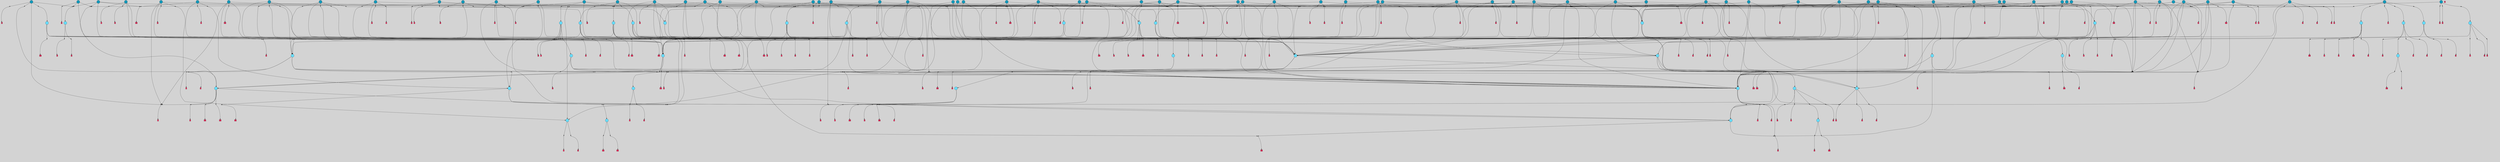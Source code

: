 // File exported with GEGELATI v1.3.1
// On the 2024-04-08 17:25:13
// With the File::TPGGraphDotExporter
digraph{
	graph[pad = "0.212, 0.055" bgcolor = lightgray]
	node[shape=circle style = filled label = ""]
		T3 [fillcolor="#66ddff"]
		T4 [fillcolor="#66ddff"]
		T7 [fillcolor="#66ddff"]
		T9 [fillcolor="#66ddff"]
		T11 [fillcolor="#66ddff"]
		T24 [fillcolor="#66ddff"]
		T82 [fillcolor="#66ddff"]
		T111 [fillcolor="#66ddff"]
		T129 [fillcolor="#66ddff"]
		T164 [fillcolor="#66ddff"]
		T207 [fillcolor="#66ddff"]
		T267 [fillcolor="#66ddff"]
		T20 [fillcolor="#66ddff"]
		T321 [fillcolor="#66ddff"]
		T322 [fillcolor="#66ddff"]
		T323 [fillcolor="#66ddff"]
		T493 [fillcolor="#1199bb"]
		T538 [fillcolor="#66ddff"]
		T565 [fillcolor="#66ddff"]
		T577 [fillcolor="#66ddff"]
		T584 [fillcolor="#1199bb"]
		T590 [fillcolor="#1199bb"]
		T591 [fillcolor="#1199bb"]
		T592 [fillcolor="#1199bb"]
		T521 [fillcolor="#1199bb"]
		T594 [fillcolor="#1199bb"]
		T595 [fillcolor="#1199bb"]
		T614 [fillcolor="#1199bb"]
		T620 [fillcolor="#1199bb"]
		T623 [fillcolor="#66ddff"]
		T624 [fillcolor="#66ddff"]
		T625 [fillcolor="#66ddff"]
		T626 [fillcolor="#1199bb"]
		T659 [fillcolor="#1199bb"]
		T673 [fillcolor="#1199bb"]
		T685 [fillcolor="#66ddff"]
		T686 [fillcolor="#66ddff"]
		T687 [fillcolor="#66ddff"]
		T688 [fillcolor="#1199bb"]
		T724 [fillcolor="#1199bb"]
		T760 [fillcolor="#66ddff"]
		T733 [fillcolor="#66ddff"]
		T761 [fillcolor="#66ddff"]
		T762 [fillcolor="#66ddff"]
		T786 [fillcolor="#1199bb"]
		T787 [fillcolor="#1199bb"]
		T812 [fillcolor="#66ddff"]
		T821 [fillcolor="#1199bb"]
		T824 [fillcolor="#1199bb"]
		T825 [fillcolor="#1199bb"]
		T828 [fillcolor="#66ddff"]
		T840 [fillcolor="#1199bb"]
		T841 [fillcolor="#1199bb"]
		T842 [fillcolor="#66ddff"]
		T843 [fillcolor="#66ddff"]
		T844 [fillcolor="#1199bb"]
		T845 [fillcolor="#66ddff"]
		T846 [fillcolor="#66ddff"]
		T847 [fillcolor="#66ddff"]
		T848 [fillcolor="#66ddff"]
		T849 [fillcolor="#1199bb"]
		T859 [fillcolor="#1199bb"]
		T864 [fillcolor="#1199bb"]
		T868 [fillcolor="#1199bb"]
		T873 [fillcolor="#1199bb"]
		T878 [fillcolor="#1199bb"]
		T879 [fillcolor="#1199bb"]
		T880 [fillcolor="#1199bb"]
		T881 [fillcolor="#1199bb"]
		T882 [fillcolor="#1199bb"]
		T883 [fillcolor="#1199bb"]
		T884 [fillcolor="#1199bb"]
		T885 [fillcolor="#66ddff"]
		T886 [fillcolor="#1199bb"]
		T887 [fillcolor="#1199bb"]
		T888 [fillcolor="#1199bb"]
		T889 [fillcolor="#1199bb"]
		T890 [fillcolor="#1199bb"]
		T891 [fillcolor="#1199bb"]
		T892 [fillcolor="#1199bb"]
		T893 [fillcolor="#1199bb"]
		T894 [fillcolor="#1199bb"]
		T895 [fillcolor="#1199bb"]
		T896 [fillcolor="#1199bb"]
		T897 [fillcolor="#1199bb"]
		T898 [fillcolor="#1199bb"]
		T899 [fillcolor="#1199bb"]
		T900 [fillcolor="#1199bb"]
		T901 [fillcolor="#1199bb"]
		T902 [fillcolor="#1199bb"]
		T903 [fillcolor="#1199bb"]
		T904 [fillcolor="#1199bb"]
		T905 [fillcolor="#1199bb"]
		T906 [fillcolor="#1199bb"]
		T907 [fillcolor="#1199bb"]
		T615 [fillcolor="#1199bb"]
		T908 [fillcolor="#1199bb"]
		T909 [fillcolor="#1199bb"]
		T910 [fillcolor="#1199bb"]
		T911 [fillcolor="#1199bb"]
		T912 [fillcolor="#1199bb"]
		T913 [fillcolor="#1199bb"]
		T914 [fillcolor="#1199bb"]
		T915 [fillcolor="#1199bb"]
		T916 [fillcolor="#1199bb"]
		T917 [fillcolor="#1199bb"]
		T918 [fillcolor="#1199bb"]
		T919 [fillcolor="#1199bb"]
		T920 [fillcolor="#1199bb"]
		T921 [fillcolor="#1199bb"]
		T922 [fillcolor="#1199bb"]
		T866 [fillcolor="#1199bb"]
		P12181 [fillcolor="#cccccc" shape=point] //6|
		I12181 [shape=box style=invis label="6|1&2|6#1|7&#92;n10|7&2|0#1|5&#92;n9|4&0|1#2|2&#92;n8|6&0|0#1|0&#92;n"]
		P12181 -> I12181[style=invis]
		A8307 [fillcolor="#ff3366" shape=box margin=0.03 width=0 height=0 label="3"]
		T3 -> P12181 -> A8307
		P12182 [fillcolor="#cccccc" shape=point] //3|
		I12182 [shape=box style=invis label="7|6&2|4#0|2&#92;n10|3&2|7#1|4&#92;n11|6&0|4#0|1&#92;n7|1&0|0#2|6&#92;n7|6&0|3#2|6&#92;n4|0&2|6#0|1&#92;n4|4&2|5#0|2&#92;n4|6&0|4#2|7&#92;n10|0&2|3#1|5&#92;n2|6&0|5#0|2&#92;n1|0&2|3#0|7&#92;n1|6&2|0#0|5&#92;n6|2&0|1#0|7&#92;n9|2&0|3#2|7&#92;n5|3&0|6#0|6&#92;n1|7&2|5#2|3&#92;n8|1&2|7#0|6&#92;n1|0&2|5#2|1&#92;n7|1&2|2#2|5&#92;n7|4&2|6#0|3&#92;n"]
		P12182 -> I12182[style=invis]
		A8308 [fillcolor="#ff3366" shape=box margin=0.03 width=0 height=0 label="4"]
		T3 -> P12182 -> A8308
		P12183 [fillcolor="#cccccc" shape=point] //7|
		I12183 [shape=box style=invis label="0|2&2|4#2|6&#92;n5|3&0|6#0|1&#92;n4|7&2|6#0|5&#92;n7|6&0|7#0|5&#92;n10|7&2|2#1|1&#92;n"]
		P12183 -> I12183[style=invis]
		A8309 [fillcolor="#ff3366" shape=box margin=0.03 width=0 height=0 label="4"]
		T4 -> P12183 -> A8309
		P12184 [fillcolor="#cccccc" shape=point] //0|
		I12184 [shape=box style=invis label="2|5&0|1#0|6&#92;n6|1&2|2#2|7&#92;n8|0&0|3#1|4&#92;n4|3&2|5#2|4&#92;n8|1&2|4#0|0&#92;n6|6&0|1#2|6&#92;n11|7&2|4#2|5&#92;n6|2&2|4#0|2&#92;n8|5&2|4#2|4&#92;n2|1&2|1#2|2&#92;n2|7&2|5#2|6&#92;n9|7&0|5#0|4&#92;n1|2&0|5#2|6&#92;n4|2&2|3#2|7&#92;n3|3&2|1#0|2&#92;n"]
		P12184 -> I12184[style=invis]
		A8310 [fillcolor="#ff3366" shape=box margin=0.03 width=0 height=0 label="5"]
		T4 -> P12184 -> A8310
		P12185 [fillcolor="#cccccc" shape=point] //-3|
		I12185 [shape=box style=invis label="1|6&2|7#0|7&#92;n10|2&0|7#1|3&#92;n9|6&2|7#2|2&#92;n5|3&0|7#0|7&#92;n1|6&2|3#0|0&#92;n2|3&2|3#2|2&#92;n5|1&2|6#0|6&#92;n"]
		P12185 -> I12185[style=invis]
		A8311 [fillcolor="#ff3366" shape=box margin=0.03 width=0 height=0 label="7"]
		T7 -> P12185 -> A8311
		P12186 [fillcolor="#cccccc" shape=point] //5|
		I12186 [shape=box style=invis label="0|5&2|3#0|1&#92;n0|6&2|1#2|4&#92;n6|2&2|6#0|7&#92;n7|4&0|3#0|1&#92;n5|4&0|7#1|6&#92;n9|1&0|5#2|2&#92;n6|3&2|3#1|7&#92;n11|7&2|4#1|6&#92;n2|5&0|1#0|0&#92;n4|7&0|0#0|2&#92;n6|2&0|6#0|0&#92;n2|1&2|6#2|4&#92;n10|0&2|0#1|0&#92;n6|6&2|4#0|6&#92;n"]
		P12186 -> I12186[style=invis]
		A8312 [fillcolor="#ff3366" shape=box margin=0.03 width=0 height=0 label="8"]
		T7 -> P12186 -> A8312
		P12187 [fillcolor="#cccccc" shape=point] //-6|
		I12187 [shape=box style=invis label="11|1&0|7#2|0&#92;n10|4&0|1#1|0&#92;n4|3&2|4#2|1&#92;n0|5&2|0#0|0&#92;n6|1&0|0#0|3&#92;n8|2&2|0#0|4&#92;n11|4&2|0#1|6&#92;n7|0&2|6#2|3&#92;n5|3&2|6#2|0&#92;n2|0&2|0#0|4&#92;n"]
		P12187 -> I12187[style=invis]
		A8313 [fillcolor="#ff3366" shape=box margin=0.03 width=0 height=0 label="9"]
		T9 -> P12187 -> A8313
		P12188 [fillcolor="#cccccc" shape=point] //2|
		I12188 [shape=box style=invis label="6|3&2|7#1|4&#92;n8|6&0|0#2|5&#92;n2|1&0|2#0|3&#92;n8|7&0|6#0|4&#92;n2|1&2|0#0|1&#92;n0|0&2|2#2|3&#92;n6|6&0|7#2|1&#92;n6|1&0|7#2|6&#92;n5|4&2|7#0|4&#92;n0|3&0|4#2|0&#92;n11|0&2|0#2|5&#92;n4|5&2|5#2|4&#92;n5|7&0|6#0|4&#92;n9|7&2|5#0|3&#92;n5|4&2|1#0|3&#92;n5|3&0|1#1|7&#92;n0|4&0|3#2|5&#92;n"]
		P12188 -> I12188[style=invis]
		A8314 [fillcolor="#ff3366" shape=box margin=0.03 width=0 height=0 label="10"]
		T9 -> P12188 -> A8314
		P12189 [fillcolor="#cccccc" shape=point] //6|
		I12189 [shape=box style=invis label="3|0&2|7#2|2&#92;n3|2&0|4#2|5&#92;n5|1&0|2#1|0&#92;n8|7&0|1#2|0&#92;n8|5&0|3#0|6&#92;n0|2&0|2#2|3&#92;n1|5&2|5#0|5&#92;n5|6&0|6#0|7&#92;n6|7&0|0#2|6&#92;n1|2&2|3#0|0&#92;n7|7&2|3#0|4&#92;n0|7&2|7#0|6&#92;n1|0&2|2#2|7&#92;n4|4&0|1#0|0&#92;n"]
		P12189 -> I12189[style=invis]
		A8315 [fillcolor="#ff3366" shape=box margin=0.03 width=0 height=0 label="11"]
		T11 -> P12189 -> A8315
		P12190 [fillcolor="#cccccc" shape=point] //-4|
		I12190 [shape=box style=invis label="4|1&0|4#2|6&#92;n1|2&2|2#2|0&#92;n1|2&2|0#0|6&#92;n8|4&2|3#2|5&#92;n5|5&2|1#1|0&#92;n"]
		P12190 -> I12190[style=invis]
		A8316 [fillcolor="#ff3366" shape=box margin=0.03 width=0 height=0 label="12"]
		T11 -> P12190 -> A8316
		P12191 [fillcolor="#cccccc" shape=point] //-3|
		I12191 [shape=box style=invis label="8|1&2|3#0|5&#92;n0|6&0|5#0|5&#92;n3|7&2|1#0|6&#92;n3|5&0|1#0|0&#92;n9|5&2|0#0|4&#92;n3|5&0|2#0|3&#92;n10|6&2|4#1|0&#92;n9|4&2|7#2|6&#92;n1|7&2|5#2|2&#92;n"]
		P12191 -> I12191[style=invis]
		A8317 [fillcolor="#ff3366" shape=box margin=0.03 width=0 height=0 label="5"]
		T4 -> P12191 -> A8317
		P12192 [fillcolor="#cccccc" shape=point] //1|
		I12192 [shape=box style=invis label="5|1&0|6#2|7&#92;n2|4&0|4#2|2&#92;n0|6&0|5#0|4&#92;n10|6&2|5#1|6&#92;n9|3&0|1#1|7&#92;n10|3&2|2#1|0&#92;n5|0&0|0#2|1&#92;n11|3&2|3#1|5&#92;n10|3&0|1#1|0&#92;n2|4&0|1#0|1&#92;n0|2&0|3#2|4&#92;n9|2&2|1#2|5&#92;n11|7&2|6#2|6&#92;n"]
		P12192 -> I12192[style=invis]
		T24 -> P12192 -> T7
		P12193 [fillcolor="#cccccc" shape=point] //5|
		I12193 [shape=box style=invis label="3|0&2|0#0|1&#92;n3|0&0|7#0|1&#92;n5|3&0|2#2|6&#92;n4|4&2|4#2|6&#92;n11|2&0|7#1|6&#92;n2|7&2|2#2|5&#92;n9|3&2|6#2|7&#92;n7|7&0|0#0|4&#92;n6|1&2|4#2|3&#92;n5|4&2|0#1|6&#92;n1|3&0|7#0|4&#92;n"]
		P12193 -> I12193[style=invis]
		A8318 [fillcolor="#ff3366" shape=box margin=0.03 width=0 height=0 label="7"]
		T24 -> P12193 -> A8318
		P12194 [fillcolor="#cccccc" shape=point] //-2|
		I12194 [shape=box style=invis label="4|1&0|4#0|3&#92;n4|2&0|5#2|0&#92;n5|5&2|6#0|5&#92;n1|4&0|1#0|2&#92;n6|3&2|7#1|5&#92;n0|4&2|0#0|3&#92;n8|5&2|5#1|2&#92;n10|7&2|7#1|1&#92;n3|4&0|0#2|1&#92;n3|6&2|5#2|5&#92;n8|3&0|1#0|7&#92;n10|0&2|7#1|3&#92;n4|1&2|4#0|1&#92;n9|3&2|0#0|4&#92;n3|6&2|0#0|4&#92;n1|2&0|6#2|1&#92;n4|0&2|1#2|2&#92;n"]
		P12194 -> I12194[style=invis]
		A8319 [fillcolor="#ff3366" shape=box margin=0.03 width=0 height=0 label="14"]
		T24 -> P12194 -> A8319
		P12195 [fillcolor="#cccccc" shape=point] //6|
		I12195 [shape=box style=invis label="7|0&2|5#1|2&#92;n10|6&2|1#1|3&#92;n7|5&0|2#0|7&#92;n10|7&0|1#1|5&#92;n4|6&2|5#0|5&#92;n4|4&0|7#2|7&#92;n"]
		P12195 -> I12195[style=invis]
		A8320 [fillcolor="#ff3366" shape=box margin=0.03 width=0 height=0 label="7"]
		T82 -> P12195 -> A8320
		P12196 [fillcolor="#cccccc" shape=point] //6|
		I12196 [shape=box style=invis label="0|5&2|3#0|1&#92;n0|6&2|1#2|4&#92;n9|1&0|5#2|2&#92;n7|4&0|3#0|1&#92;n5|4&0|7#1|6&#92;n2|5&0|1#0|0&#92;n6|3&2|3#1|7&#92;n11|7&2|4#1|6&#92;n6|2&2|6#0|1&#92;n4|7&0|0#0|2&#92;n6|2&0|6#0|0&#92;n9|1&2|6#2|4&#92;n10|0&2|0#1|0&#92;n6|6&2|4#0|6&#92;n"]
		P12196 -> I12196[style=invis]
		A8321 [fillcolor="#ff3366" shape=box margin=0.03 width=0 height=0 label="8"]
		T82 -> P12196 -> A8321
		T82 -> P12187
		P12197 [fillcolor="#cccccc" shape=point] //-5|
		I12197 [shape=box style=invis label="0|0&2|3#0|2&#92;n10|5&0|6#1|3&#92;n7|3&0|6#2|3&#92;n3|4&0|6#0|6&#92;n10|5&0|2#1|1&#92;n5|0&0|1#0|3&#92;n6|6&2|5#1|5&#92;n7|4&0|2#1|7&#92;n5|7&0|1#2|5&#92;n1|5&0|0#0|3&#92;n7|5&2|1#2|6&#92;n9|0&0|2#0|0&#92;n4|0&2|4#0|0&#92;n4|6&0|0#2|3&#92;n3|1&0|6#2|5&#92;n7|7&2|1#2|3&#92;n9|4&2|2#0|6&#92;n"]
		P12197 -> I12197[style=invis]
		T111 -> P12197 -> T9
		P12198 [fillcolor="#cccccc" shape=point] //7|
		I12198 [shape=box style=invis label="7|4&2|1#2|0&#92;n4|1&2|4#2|3&#92;n5|0&2|0#2|2&#92;n6|1&2|4#2|6&#92;n"]
		P12198 -> I12198[style=invis]
		A8322 [fillcolor="#ff3366" shape=box margin=0.03 width=0 height=0 label="9"]
		T111 -> P12198 -> A8322
		P12199 [fillcolor="#cccccc" shape=point] //2|
		I12199 [shape=box style=invis label="3|0&2|0#0|1&#92;n11|2&0|7#1|6&#92;n8|7&2|4#0|5&#92;n5|3&0|2#2|6&#92;n4|4&2|4#2|6&#92;n3|0&0|7#0|1&#92;n2|7&2|2#2|5&#92;n9|3&2|6#2|7&#92;n7|7&0|0#0|4&#92;n6|1&2|4#1|3&#92;n5|4&2|0#1|6&#92;n1|3&0|7#0|4&#92;n"]
		P12199 -> I12199[style=invis]
		A8323 [fillcolor="#ff3366" shape=box margin=0.03 width=0 height=0 label="7"]
		T111 -> P12199 -> A8323
		T111 -> P12187
		P12200 [fillcolor="#cccccc" shape=point] //8|
		I12200 [shape=box style=invis label="9|0&0|1#2|0&#92;n10|1&2|5#1|4&#92;n8|2&2|6#0|4&#92;n2|4&2|5#2|3&#92;n4|2&2|2#0|2&#92;n7|5&0|2#0|0&#92;n8|2&2|1#1|3&#92;n8|7&0|7#2|1&#92;n1|1&0|0#0|7&#92;n5|6&2|5#1|0&#92;n6|6&2|5#0|0&#92;n11|4&0|3#2|6&#92;n4|2&2|4#0|7&#92;n5|6&0|1#2|0&#92;n11|3&0|2#0|7&#92;n"]
		P12200 -> I12200[style=invis]
		A8324 [fillcolor="#ff3366" shape=box margin=0.03 width=0 height=0 label="6"]
		T129 -> P12200 -> A8324
		T129 -> P12193
		P12201 [fillcolor="#cccccc" shape=point] //10|
		I12201 [shape=box style=invis label="4|5&2|7#2|1&#92;n1|7&2|3#0|6&#92;n3|5&2|2#0|3&#92;n10|3&0|7#1|4&#92;n7|1&0|4#2|6&#92;n10|2&0|3#1|7&#92;n9|5&2|0#0|4&#92;n4|0&0|3#2|7&#92;n11|4&2|6#1|2&#92;n5|4&2|7#0|2&#92;n2|6&2|4#0|0&#92;n6|5&0|7#2|1&#92;n5|3&2|3#1|6&#92;n10|7&2|0#1|2&#92;n"]
		P12201 -> I12201[style=invis]
		A8325 [fillcolor="#ff3366" shape=box margin=0.03 width=0 height=0 label="5"]
		T129 -> P12201 -> A8325
		P12202 [fillcolor="#cccccc" shape=point] //5|
		I12202 [shape=box style=invis label="9|4&2|3#1|3&#92;n0|4&2|4#0|5&#92;n6|1&2|6#2|5&#92;n4|0&0|5#2|0&#92;n"]
		P12202 -> I12202[style=invis]
		A8326 [fillcolor="#ff3366" shape=box margin=0.03 width=0 height=0 label="7"]
		T129 -> P12202 -> A8326
		P12203 [fillcolor="#cccccc" shape=point] //6|
		I12203 [shape=box style=invis label="9|4&2|7#0|6&#92;n8|4&0|1#1|0&#92;n1|3&0|0#2|1&#92;n2|4&0|6#2|2&#92;n5|1&2|5#0|7&#92;n3|0&0|3#2|6&#92;n2|2&2|6#0|2&#92;n8|4&0|4#2|2&#92;n5|1&2|4#0|3&#92;n9|4&0|6#0|6&#92;n5|0&2|2#1|5&#92;n11|7&0|0#1|1&#92;n0|4&0|3#0|3&#92;n7|7&2|4#2|5&#92;n1|5&0|1#2|1&#92;n"]
		P12203 -> I12203[style=invis]
		A8327 [fillcolor="#ff3366" shape=box margin=0.03 width=0 height=0 label="1"]
		T129 -> P12203 -> A8327
		T164 -> P12184
		P12204 [fillcolor="#cccccc" shape=point] //-1|
		I12204 [shape=box style=invis label="6|4&0|4#2|4&#92;n4|5&2|5#2|4&#92;n9|7&2|5#0|3&#92;n3|7&2|6#0|6&#92;n8|7&0|6#0|4&#92;n2|1&2|0#0|1&#92;n8|6&0|0#2|5&#92;n2|1&0|2#0|3&#92;n6|1&0|7#2|6&#92;n6|3&0|1#1|6&#92;n5|4&2|7#0|4&#92;n0|7&0|4#2|0&#92;n11|0&2|0#2|5&#92;n3|7&2|0#2|7&#92;n8|3&2|7#1|4&#92;n5|7&0|6#0|4&#92;n0|0&2|3#2|3&#92;n5|4&2|1#0|3&#92;n0|4&0|3#2|5&#92;n"]
		P12204 -> I12204[style=invis]
		A8328 [fillcolor="#ff3366" shape=box margin=0.03 width=0 height=0 label="10"]
		T164 -> P12204 -> A8328
		P12205 [fillcolor="#cccccc" shape=point] //-7|
		I12205 [shape=box style=invis label="6|1&0|2#0|3&#92;n1|2&0|1#2|0&#92;n10|3&2|2#1|1&#92;n0|1&0|2#0|7&#92;n4|6&2|7#2|4&#92;n6|0&2|7#0|6&#92;n"]
		P12205 -> I12205[style=invis]
		A8329 [fillcolor="#ff3366" shape=box margin=0.03 width=0 height=0 label="7"]
		T164 -> P12205 -> A8329
		P12206 [fillcolor="#cccccc" shape=point] //-6|
		I12206 [shape=box style=invis label="11|7&0|1#0|6&#92;n3|5&0|1#0|3&#92;n1|5&0|5#0|6&#92;n1|7&2|5#2|2&#92;n0|0&0|2#2|2&#92;n4|4&0|1#0|5&#92;n6|4&2|2#0|2&#92;n0|6&2|5#0|5&#92;n0|3&2|2#2|6&#92;n"]
		P12206 -> I12206[style=invis]
		A8330 [fillcolor="#ff3366" shape=box margin=0.03 width=0 height=0 label="5"]
		T164 -> P12206 -> A8330
		P12207 [fillcolor="#cccccc" shape=point] //4|
		I12207 [shape=box style=invis label="4|3&0|6#0|3&#92;n5|7&2|3#2|2&#92;n5|6&0|7#1|2&#92;n1|4&2|6#0|3&#92;n8|4&2|1#2|5&#92;n9|5&2|4#1|4&#92;n2|4&0|5#0|7&#92;n10|0&0|6#1|3&#92;n3|0&0|6#0|2&#92;n2|7&2|7#2|6&#92;n5|2&0|5#1|5&#92;n10|4&2|5#1|7&#92;n4|0&0|4#2|4&#92;n11|1&0|4#2|6&#92;n10|6&2|0#1|4&#92;n9|7&0|3#1|4&#92;n4|5&2|7#0|6&#92;n11|5&2|6#2|3&#92;n0|3&0|5#0|1&#92;n"]
		P12207 -> I12207[style=invis]
		A8331 [fillcolor="#ff3366" shape=box margin=0.03 width=0 height=0 label="13"]
		T164 -> P12207 -> A8331
		P12208 [fillcolor="#cccccc" shape=point] //7|
		I12208 [shape=box style=invis label="7|0&2|1#2|0&#92;n9|7&2|1#1|7&#92;n8|2&0|1#1|0&#92;n6|6&0|2#1|1&#92;n2|2&0|5#0|0&#92;n5|7&0|0#2|1&#92;n5|1&2|5#1|5&#92;n4|7&2|4#2|3&#92;n10|5&2|2#1|5&#92;n1|3&2|2#2|0&#92;n10|2&2|6#1|5&#92;n"]
		P12208 -> I12208[style=invis]
		A8332 [fillcolor="#ff3366" shape=box margin=0.03 width=0 height=0 label="1"]
		T207 -> P12208 -> A8332
		P12209 [fillcolor="#cccccc" shape=point] //-3|
		I12209 [shape=box style=invis label="3|7&0|0#0|2&#92;n11|5&0|1#1|1&#92;n4|1&0|6#2|6&#92;n4|0&0|1#0|5&#92;n"]
		P12209 -> I12209[style=invis]
		T207 -> P12209 -> T24
		P12210 [fillcolor="#cccccc" shape=point] //5|
		I12210 [shape=box style=invis label="8|1&2|6#0|6&#92;n3|0&0|7#0|1&#92;n11|3&0|2#2|6&#92;n4|4&2|4#2|6&#92;n11|2&0|7#1|6&#92;n2|7&2|2#2|5&#92;n7|7&0|0#0|4&#92;n6|1&2|4#2|3&#92;n5|4&2|0#1|6&#92;n3|0&2|0#0|1&#92;n1|3&0|7#0|4&#92;n"]
		P12210 -> I12210[style=invis]
		A8333 [fillcolor="#ff3366" shape=box margin=0.03 width=0 height=0 label="7"]
		T207 -> P12210 -> A8333
		P12211 [fillcolor="#cccccc" shape=point] //5|
		I12211 [shape=box style=invis label="10|4&2|6#1|2&#92;n8|4&0|1#1|0&#92;n0|4&2|6#0|0&#92;n8|4&2|5#2|1&#92;n7|5&2|5#1|0&#92;n3|6&0|6#2|2&#92;n1|7&0|7#0|5&#92;n2|0&0|7#2|4&#92;n9|4&2|6#2|7&#92;n2|6&2|2#0|0&#92;n11|7&2|7#0|7&#92;n5|5&0|0#0|1&#92;n10|1&0|0#1|0&#92;n7|3&0|1#2|5&#92;n9|2&2|7#1|5&#92;n9|0&2|5#1|2&#92;n1|6&2|4#2|2&#92;n3|3&2|2#0|7&#92;n1|6&2|0#0|0&#92;n6|4&2|6#1|0&#92;n"]
		P12211 -> I12211[style=invis]
		A8334 [fillcolor="#ff3366" shape=box margin=0.03 width=0 height=0 label="1"]
		T207 -> P12211 -> A8334
		P12212 [fillcolor="#cccccc" shape=point] //7|
		I12212 [shape=box style=invis label="6|1&2|6#2|7&#92;n7|0&2|4#2|3&#92;n3|3&0|7#0|6&#92;n5|4&0|2#2|4&#92;n8|5&2|6#2|7&#92;n0|0&2|3#0|3&#92;n5|4&2|4#2|6&#92;n"]
		P12212 -> I12212[style=invis]
		T207 -> P12212 -> T4
		T267 -> P12208
		P12213 [fillcolor="#cccccc" shape=point] //7|
		I12213 [shape=box style=invis label="7|4&2|7#0|4&#92;n4|6&0|1#2|5&#92;n2|1&2|3#0|0&#92;n4|3&2|0#0|1&#92;n0|0&2|7#2|7&#92;n7|7&0|5#2|3&#92;n5|0&2|1#2|2&#92;n10|0&0|4#1|2&#92;n4|4&0|7#0|0&#92;n6|7&0|2#0|1&#92;n1|4&2|5#0|4&#92;n"]
		P12213 -> I12213[style=invis]
		A8335 [fillcolor="#ff3366" shape=box margin=0.03 width=0 height=0 label="0"]
		T267 -> P12213 -> A8335
		P12214 [fillcolor="#cccccc" shape=point] //-3|
		I12214 [shape=box style=invis label="7|2&2|4#0|2&#92;n4|1&2|6#0|1&#92;n11|6&0|4#0|1&#92;n7|1&0|0#2|6&#92;n6|2&0|1#0|7&#92;n10|3&2|7#1|4&#92;n3|5&2|3#0|1&#92;n4|4&2|5#0|2&#92;n4|6&0|4#2|7&#92;n2|5&0|5#0|2&#92;n10|0&2|3#1|4&#92;n0|1&2|7#0|6&#92;n7|6&0|3#2|6&#92;n1|3&0|6#2|0&#92;n5|3&0|6#0|6&#92;n1|4&2|5#2|3&#92;n1|6&2|0#0|5&#92;n9|2&0|3#2|7&#92;n7|1&2|2#2|5&#92;n"]
		P12214 -> I12214[style=invis]
		T267 -> P12214 -> T207
		P12215 [fillcolor="#cccccc" shape=point] //5|
		I12215 [shape=box style=invis label="1|6&2|7#0|7&#92;n9|2&2|7#2|3&#92;n10|2&0|7#1|3&#92;n0|0&2|7#2|2&#92;n1|6&2|3#0|0&#92;n2|3&2|3#2|2&#92;n"]
		P12215 -> I12215[style=invis]
		A8336 [fillcolor="#ff3366" shape=box margin=0.03 width=0 height=0 label="7"]
		T267 -> P12215 -> A8336
		P12216 [fillcolor="#cccccc" shape=point] //-6|
		I12216 [shape=box style=invis label="6|0&0|5#2|5&#92;n0|3&2|1#2|1&#92;n"]
		P12216 -> I12216[style=invis]
		A8337 [fillcolor="#ff3366" shape=box margin=0.03 width=0 height=0 label="3"]
		T267 -> P12216 -> A8337
		P12217 [fillcolor="#cccccc" shape=point] //-9|
		I12217 [shape=box style=invis label="2|0&2|0#2|1&#92;n4|4&2|4#2|6&#92;n9|1&0|3#1|7&#92;n5|3&0|2#2|6&#92;n2|7&2|2#2|5&#92;n5|4&2|0#1|6&#92;n3|0&0|7#0|1&#92;n1|3&0|7#0|4&#92;n11|6&2|2#0|7&#92;n7|7&0|0#0|4&#92;n11|0&0|7#1|6&#92;n9|3&2|6#2|7&#92;n"]
		P12217 -> I12217[style=invis]
		A8338 [fillcolor="#ff3366" shape=box margin=0.03 width=0 height=0 label="7"]
		T322 -> P12217 -> A8338
		P12218 [fillcolor="#cccccc" shape=point] //-4|
		I12218 [shape=box style=invis label="4|1&0|4#2|6&#92;n1|2&2|2#2|0&#92;n1|2&2|0#0|6&#92;n8|4&2|3#2|5&#92;n5|5&2|1#1|0&#92;n"]
		P12218 -> I12218[style=invis]
		A8339 [fillcolor="#ff3366" shape=box margin=0.03 width=0 height=0 label="12"]
		T321 -> P12218 -> A8339
		P12219 [fillcolor="#cccccc" shape=point] //6|
		I12219 [shape=box style=invis label="3|0&2|7#2|2&#92;n3|2&0|4#2|5&#92;n5|1&0|2#1|0&#92;n8|7&0|1#2|0&#92;n8|5&0|3#0|6&#92;n0|2&0|2#2|3&#92;n1|5&2|5#0|5&#92;n5|6&0|6#0|7&#92;n6|7&0|0#2|6&#92;n1|2&2|3#0|0&#92;n7|7&2|3#0|4&#92;n0|7&2|7#0|6&#92;n1|0&2|2#2|7&#92;n4|4&0|1#0|0&#92;n"]
		P12219 -> I12219[style=invis]
		A8340 [fillcolor="#ff3366" shape=box margin=0.03 width=0 height=0 label="11"]
		T321 -> P12219 -> A8340
		P12220 [fillcolor="#cccccc" shape=point] //2|
		I12220 [shape=box style=invis label="4|1&0|4#2|6&#92;n5|5&2|1#1|0&#92;n1|0&2|0#0|6&#92;n8|4&2|3#2|5&#92;n"]
		P12220 -> I12220[style=invis]
		T322 -> P12220 -> T321
		P12221 [fillcolor="#cccccc" shape=point] //8|
		I12221 [shape=box style=invis label="9|7&0|5#2|5&#92;n3|3&2|3#0|2&#92;n9|5&2|2#1|0&#92;n2|3&0|6#0|3&#92;n4|4&2|5#2|7&#92;n11|3&2|0#1|5&#92;n6|6&2|1#2|2&#92;n4|6&0|1#2|2&#92;n2|5&2|7#2|2&#92;n7|7&2|2#2|3&#92;n6|5&0|3#2|6&#92;n6|7&0|6#0|2&#92;n"]
		P12221 -> I12221[style=invis]
		A8341 [fillcolor="#ff3366" shape=box margin=0.03 width=0 height=0 label="14"]
		T322 -> P12221 -> A8341
		P12222 [fillcolor="#cccccc" shape=point] //4|
		I12222 [shape=box style=invis label="4|3&0|6#0|3&#92;n5|7&2|3#2|2&#92;n5|6&0|7#1|2&#92;n1|4&2|6#0|3&#92;n8|4&2|1#2|5&#92;n9|5&2|4#1|4&#92;n2|4&0|5#0|7&#92;n10|0&0|6#1|3&#92;n3|0&0|6#0|2&#92;n2|7&2|7#2|6&#92;n5|2&0|5#1|5&#92;n10|4&2|5#1|7&#92;n4|0&0|4#2|4&#92;n11|1&0|4#2|6&#92;n10|6&2|0#1|4&#92;n9|7&0|3#1|4&#92;n4|5&2|7#0|6&#92;n11|5&2|6#2|3&#92;n0|3&0|5#0|1&#92;n"]
		P12222 -> I12222[style=invis]
		A8342 [fillcolor="#ff3366" shape=box margin=0.03 width=0 height=0 label="13"]
		T322 -> P12222 -> A8342
		P12223 [fillcolor="#cccccc" shape=point] //-3|
		I12223 [shape=box style=invis label="4|5&0|0#0|0&#92;n4|7&0|0#0|2&#92;n0|6&2|1#2|4&#92;n9|1&0|5#2|2&#92;n10|0&2|0#1|0&#92;n6|6&2|4#0|6&#92;n2|5&0|1#0|0&#92;n6|3&2|3#1|7&#92;n11|7&2|4#1|6&#92;n6|2&2|6#0|1&#92;n6|2&0|0#0|0&#92;n9|1&2|6#2|4&#92;n10|4&0|3#1|1&#92;n5|4&2|7#1|6&#92;n"]
		P12223 -> I12223[style=invis]
		T323 -> P12223 -> T322
		P12224 [fillcolor="#cccccc" shape=point] //5|
		I12224 [shape=box style=invis label="0|5&2|3#0|1&#92;n0|6&2|1#2|4&#92;n6|2&2|6#0|7&#92;n7|4&0|3#0|1&#92;n5|4&0|7#1|6&#92;n9|1&0|5#2|2&#92;n6|3&2|3#1|7&#92;n11|7&2|4#1|6&#92;n2|5&0|1#0|0&#92;n4|7&0|0#0|2&#92;n6|2&0|6#0|0&#92;n2|1&2|6#2|4&#92;n10|0&2|0#1|0&#92;n6|6&2|4#0|6&#92;n"]
		P12224 -> I12224[style=invis]
		A8343 [fillcolor="#ff3366" shape=box margin=0.03 width=0 height=0 label="8"]
		T20 -> P12224 -> A8343
		P12225 [fillcolor="#cccccc" shape=point] //-3|
		I12225 [shape=box style=invis label="1|6&2|7#0|7&#92;n10|2&0|7#1|3&#92;n9|6&2|7#2|2&#92;n5|3&0|7#0|7&#92;n1|6&2|3#0|0&#92;n2|3&2|3#2|2&#92;n5|1&2|6#0|6&#92;n"]
		P12225 -> I12225[style=invis]
		A8344 [fillcolor="#ff3366" shape=box margin=0.03 width=0 height=0 label="7"]
		T20 -> P12225 -> A8344
		P12226 [fillcolor="#cccccc" shape=point] //1|
		I12226 [shape=box style=invis label="0|4&0|1#0|1&#92;n10|5&2|5#1|6&#92;n7|7&2|5#2|2&#92;n9|5&0|7#2|7&#92;n8|4&0|3#2|7&#92;n11|0&2|3#0|5&#92;n7|0&0|0#0|1&#92;n4|2&0|4#0|5&#92;n5|1&0|6#2|7&#92;n11|3&0|7#1|3&#92;n"]
		P12226 -> I12226[style=invis]
		T323 -> P12226 -> T20
		P12227 [fillcolor="#cccccc" shape=point] //-8|
		I12227 [shape=box style=invis label="7|5&0|4#2|4&#92;n"]
		P12227 -> I12227[style=invis]
		A8345 [fillcolor="#ff3366" shape=box margin=0.03 width=0 height=0 label="3"]
		T322 -> P12227 -> A8345
		P12228 [fillcolor="#cccccc" shape=point] //4|
		I12228 [shape=box style=invis label="4|3&0|6#0|3&#92;n5|7&2|3#2|2&#92;n5|6&0|7#1|2&#92;n1|4&2|6#0|3&#92;n8|4&2|1#2|5&#92;n9|5&2|4#1|4&#92;n2|4&0|5#0|7&#92;n10|0&0|6#1|3&#92;n3|0&0|6#0|2&#92;n2|7&2|7#2|6&#92;n5|2&0|5#1|5&#92;n10|4&2|5#1|7&#92;n4|0&0|4#2|4&#92;n11|1&0|4#2|6&#92;n10|6&2|0#1|4&#92;n9|7&0|3#1|4&#92;n4|5&2|7#0|6&#92;n11|5&2|6#2|3&#92;n0|3&0|5#0|1&#92;n"]
		P12228 -> I12228[style=invis]
		A8346 [fillcolor="#ff3366" shape=box margin=0.03 width=0 height=0 label="13"]
		T323 -> P12228 -> A8346
		P12229 [fillcolor="#cccccc" shape=point] //10|
		I12229 [shape=box style=invis label="9|3&0|1#1|7&#92;n9|0&2|7#2|2&#92;n0|5&0|2#0|3&#92;n10|1&2|2#1|6&#92;n2|5&0|0#0|4&#92;n5|3&0|7#2|0&#92;n5|2&0|0#1|2&#92;n1|0&0|2#2|5&#92;n"]
		P12229 -> I12229[style=invis]
		T493 -> P12229 -> T164
		P12230 [fillcolor="#cccccc" shape=point] //-6|
		I12230 [shape=box style=invis label="6|1&2|7#0|1&#92;n10|4&0|0#1|1&#92;n11|0&2|4#0|6&#92;n7|7&2|2#2|2&#92;n2|0&2|5#0|0&#92;n9|2&2|1#2|7&#92;n7|2&2|0#1|5&#92;n0|2&2|7#2|5&#92;n7|2&2|4#2|5&#92;n1|1&2|7#0|6&#92;n3|4&2|2#0|3&#92;n7|4&2|0#2|1&#92;n"]
		P12230 -> I12230[style=invis]
		T493 -> P12230 -> T111
		P12231 [fillcolor="#cccccc" shape=point] //-6|
		I12231 [shape=box style=invis label="0|5&2|3#0|1&#92;n0|6&2|1#2|4&#92;n5|4&0|7#1|6&#92;n9|0&2|7#1|1&#92;n7|4&0|3#0|1&#92;n11|7&2|4#1|6&#92;n9|1&0|5#2|2&#92;n6|2&2|6#0|7&#92;n2|7&0|1#0|0&#92;n4|7&0|0#0|2&#92;n6|2&0|6#0|0&#92;n2|1&2|6#2|4&#92;n10|0&0|0#1|0&#92;n6|6&2|4#0|6&#92;n"]
		P12231 -> I12231[style=invis]
		T493 -> P12231 -> T129
		P12232 [fillcolor="#cccccc" shape=point] //4|
		I12232 [shape=box style=invis label="6|2&0|6#2|7&#92;n11|5&2|2#1|2&#92;n4|0&2|5#0|2&#92;n1|6&2|4#0|3&#92;n10|2&2|4#1|4&#92;n6|3&2|3#1|7&#92;n7|4&0|3#0|1&#92;n5|7&0|6#1|0&#92;n7|1&2|2#0|1&#92;n9|2&2|6#1|2&#92;n2|1&2|6#0|4&#92;n"]
		P12232 -> I12232[style=invis]
		A8347 [fillcolor="#ff3366" shape=box margin=0.03 width=0 height=0 label="8"]
		T493 -> P12232 -> A8347
		P12233 [fillcolor="#cccccc" shape=point] //5|
		I12233 [shape=box style=invis label="3|0&2|0#2|1&#92;n3|0&0|7#0|1&#92;n5|3&0|2#2|6&#92;n4|4&2|4#2|6&#92;n5|4&2|0#1|6&#92;n2|7&2|2#2|5&#92;n1|3&0|7#0|4&#92;n11|6&2|2#0|7&#92;n7|7&0|0#0|4&#92;n6|1&2|4#2|3&#92;n11|0&0|7#1|6&#92;n9|3&2|6#2|7&#92;n"]
		P12233 -> I12233[style=invis]
		A8348 [fillcolor="#ff3366" shape=box margin=0.03 width=0 height=0 label="7"]
		T538 -> P12233 -> A8348
		P12234 [fillcolor="#cccccc" shape=point] //-10|
		I12234 [shape=box style=invis label="11|7&2|0#1|7&#92;n11|1&2|2#1|3&#92;n4|4&0|5#0|0&#92;n4|3&0|1#0|5&#92;n0|6&2|3#2|0&#92;n4|0&0|7#0|5&#92;n9|6&2|5#1|3&#92;n1|6&0|0#0|4&#92;n0|7&2|1#0|5&#92;n1|5&2|4#2|4&#92;n8|3&0|2#0|1&#92;n"]
		P12234 -> I12234[style=invis]
		A8349 [fillcolor="#ff3366" shape=box margin=0.03 width=0 height=0 label="12"]
		T538 -> P12234 -> A8349
		P12235 [fillcolor="#cccccc" shape=point] //9|
		I12235 [shape=box style=invis label="6|3&2|3#1|5&#92;n3|1&2|4#2|2&#92;n4|6&0|1#2|5&#92;n6|0&0|2#1|3&#92;n"]
		P12235 -> I12235[style=invis]
		T538 -> P12235 -> T111
		P12236 [fillcolor="#cccccc" shape=point] //3|
		I12236 [shape=box style=invis label="5|4&2|0#1|6&#92;n9|3&2|6#2|7&#92;n4|4&2|4#2|6&#92;n5|3&0|2#2|6&#92;n7|7&0|0#0|4&#92;n5|3&0|7#0|6&#92;n11|6&2|2#0|7&#92;n2|5&2|2#2|5&#92;n11|0&0|7#1|6&#92;n3|0&0|7#0|1&#92;n"]
		P12236 -> I12236[style=invis]
		T538 -> P12236 -> T323
		P12237 [fillcolor="#cccccc" shape=point] //8|
		I12237 [shape=box style=invis label="9|0&0|1#2|0&#92;n10|1&2|5#1|4&#92;n8|2&2|6#0|4&#92;n2|4&2|5#2|3&#92;n4|2&2|2#0|2&#92;n7|5&0|2#0|0&#92;n8|2&2|1#1|3&#92;n8|7&0|7#2|1&#92;n1|1&0|0#0|7&#92;n5|6&2|5#1|0&#92;n6|6&2|5#0|0&#92;n11|4&0|3#2|6&#92;n4|2&2|4#0|7&#92;n5|6&0|1#2|0&#92;n11|3&0|2#0|7&#92;n"]
		P12237 -> I12237[style=invis]
		A8350 [fillcolor="#ff3366" shape=box margin=0.03 width=0 height=0 label="6"]
		T565 -> P12237 -> A8350
		P12238 [fillcolor="#cccccc" shape=point] //5|
		I12238 [shape=box style=invis label="3|0&2|0#0|1&#92;n3|0&0|7#0|1&#92;n5|3&0|2#2|6&#92;n4|4&2|4#2|6&#92;n11|2&0|7#1|6&#92;n2|7&2|2#2|5&#92;n9|3&2|6#2|7&#92;n7|7&0|0#0|4&#92;n6|1&2|4#2|3&#92;n5|4&2|0#1|6&#92;n1|3&0|7#0|4&#92;n"]
		P12238 -> I12238[style=invis]
		A8351 [fillcolor="#ff3366" shape=box margin=0.03 width=0 height=0 label="7"]
		T565 -> P12238 -> A8351
		P12239 [fillcolor="#cccccc" shape=point] //10|
		I12239 [shape=box style=invis label="4|5&2|7#2|1&#92;n1|7&2|3#0|6&#92;n3|5&2|2#0|3&#92;n10|3&0|7#1|4&#92;n7|1&0|4#2|6&#92;n10|2&0|3#1|7&#92;n9|5&2|0#0|4&#92;n4|0&0|3#2|7&#92;n11|4&2|6#1|2&#92;n5|4&2|7#0|2&#92;n2|6&2|4#0|0&#92;n6|5&0|7#2|1&#92;n5|3&2|3#1|6&#92;n10|7&2|0#1|2&#92;n"]
		P12239 -> I12239[style=invis]
		A8352 [fillcolor="#ff3366" shape=box margin=0.03 width=0 height=0 label="5"]
		T565 -> P12239 -> A8352
		P12240 [fillcolor="#cccccc" shape=point] //6|
		I12240 [shape=box style=invis label="9|4&2|7#0|6&#92;n8|4&0|1#1|0&#92;n1|3&0|0#2|1&#92;n2|4&0|6#2|2&#92;n5|1&2|5#0|7&#92;n3|0&0|3#2|6&#92;n2|2&2|6#0|2&#92;n8|4&0|4#2|2&#92;n5|1&2|4#0|3&#92;n9|4&0|6#0|6&#92;n5|0&2|2#1|5&#92;n11|7&0|0#1|1&#92;n0|4&0|3#0|3&#92;n7|7&2|4#2|5&#92;n1|5&0|1#2|1&#92;n"]
		P12240 -> I12240[style=invis]
		A8353 [fillcolor="#ff3366" shape=box margin=0.03 width=0 height=0 label="1"]
		T565 -> P12240 -> A8353
		P12241 [fillcolor="#cccccc" shape=point] //5|
		I12241 [shape=box style=invis label="9|4&2|3#1|3&#92;n0|4&2|4#0|5&#92;n6|1&2|6#2|5&#92;n4|0&0|5#2|0&#92;n"]
		P12241 -> I12241[style=invis]
		A8354 [fillcolor="#ff3366" shape=box margin=0.03 width=0 height=0 label="7"]
		T565 -> P12241 -> A8354
		P12242 [fillcolor="#cccccc" shape=point] //-9|
		I12242 [shape=box style=invis label="5|5&0|5#0|6&#92;n0|5&2|3#0|1&#92;n8|5&0|3#1|6&#92;n6|2&0|6#0|0&#92;n4|7&0|0#0|5&#92;n10|0&2|0#1|0&#92;n11|2&0|4#1|6&#92;n9|1&0|5#2|2&#92;n6|3&2|3#1|7&#92;n5|7&0|7#1|6&#92;n0|6&2|1#2|4&#92;n2|1&2|6#2|4&#92;n7|4&0|3#0|1&#92;n6|6&2|4#0|6&#92;n"]
		P12242 -> I12242[style=invis]
		A8355 [fillcolor="#ff3366" shape=box margin=0.03 width=0 height=0 label="8"]
		T577 -> P12242 -> A8355
		T577 -> P12195
		P12243 [fillcolor="#cccccc" shape=point] //3|
		I12243 [shape=box style=invis label="9|0&0|1#2|2&#92;n8|6&0|0#1|0&#92;n8|2&0|2#2|4&#92;n3|5&0|1#0|5&#92;n0|0&0|6#2|7&#92;n"]
		P12243 -> I12243[style=invis]
		A8356 [fillcolor="#ff3366" shape=box margin=0.03 width=0 height=0 label="3"]
		T577 -> P12243 -> A8356
		T577 -> P12230
		P12244 [fillcolor="#cccccc" shape=point] //-2|
		I12244 [shape=box style=invis label="0|3&2|7#2|5&#92;n10|0&2|3#1|4&#92;n2|0&2|5#0|6&#92;n7|7&2|2#2|1&#92;n0|2&2|3#0|4&#92;n10|2&2|4#1|5&#92;n9|2&2|1#2|6&#92;n3|4&2|6#2|1&#92;n5|1&2|3#2|4&#92;n4|2&2|5#2|7&#92;n7|4&0|4#1|1&#92;n5|6&2|7#1|0&#92;n1|0&0|6#0|0&#92;n"]
		P12244 -> I12244[style=invis]
		T577 -> P12244 -> T111
		P12245 [fillcolor="#cccccc" shape=point] //-3|
		I12245 [shape=box style=invis label="7|2&2|4#0|2&#92;n4|1&2|6#0|1&#92;n11|6&0|4#0|1&#92;n7|1&0|0#2|6&#92;n6|2&0|1#0|7&#92;n4|6&0|4#2|7&#92;n3|5&2|3#0|1&#92;n4|4&2|5#0|2&#92;n10|3&2|7#1|4&#92;n2|5&0|5#0|2&#92;n10|0&2|3#1|1&#92;n0|1&2|7#0|6&#92;n7|6&0|3#2|6&#92;n1|3&0|6#2|0&#92;n5|3&0|6#0|6&#92;n1|4&2|5#2|3&#92;n1|6&2|0#0|5&#92;n9|2&0|3#2|7&#92;n7|1&2|2#2|5&#92;n"]
		P12245 -> I12245[style=invis]
		T584 -> P12245 -> T207
		P12246 [fillcolor="#cccccc" shape=point] //2|
		I12246 [shape=box style=invis label="4|1&0|4#2|6&#92;n5|5&2|1#1|0&#92;n1|0&2|0#0|6&#92;n8|4&2|3#2|5&#92;n"]
		P12246 -> I12246[style=invis]
		T584 -> P12246 -> T11
		P12247 [fillcolor="#cccccc" shape=point] //1|
		I12247 [shape=box style=invis label="0|4&2|1#2|4&#92;n7|4&0|3#0|1&#92;n6|2&2|6#0|7&#92;n11|7&2|4#1|6&#92;n9|1&0|5#2|2&#92;n6|3&2|3#1|7&#92;n5|4&0|7#1|6&#92;n2|5&0|1#0|0&#92;n4|7&2|0#0|2&#92;n6|2&0|6#0|0&#92;n2|1&2|6#2|4&#92;n10|0&2|0#1|0&#92;n6|6&2|4#0|6&#92;n"]
		P12247 -> I12247[style=invis]
		A8357 [fillcolor="#ff3366" shape=box margin=0.03 width=0 height=0 label="8"]
		T584 -> P12247 -> A8357
		P12248 [fillcolor="#cccccc" shape=point] //-3|
		I12248 [shape=box style=invis label="7|7&0|6#0|4&#92;n1|7&0|1#2|5&#92;n6|1&0|4#2|3&#92;n4|7&2|2#2|5&#92;n4|6&2|2#2|6&#92;n9|4&0|2#2|6&#92;n2|0&0|6#2|6&#92;n9|3&2|6#2|7&#92;n0|5&2|5#0|0&#92;n"]
		P12248 -> I12248[style=invis]
		A8358 [fillcolor="#ff3366" shape=box margin=0.03 width=0 height=0 label="7"]
		T590 -> P12248 -> A8358
		T590 -> P12236
		T590 -> P12214
		P12249 [fillcolor="#cccccc" shape=point] //9|
		I12249 [shape=box style=invis label="2|1&2|3#0|0&#92;n4|6&0|1#2|5&#92;n7|4&2|7#0|4&#92;n4|3&2|0#0|1&#92;n0|0&2|7#2|7&#92;n7|7&0|7#2|3&#92;n5|0&2|1#2|2&#92;n10|0&0|4#1|2&#92;n4|4&0|7#0|0&#92;n6|7&0|2#0|1&#92;n1|4&2|5#0|4&#92;n"]
		P12249 -> I12249[style=invis]
		A8359 [fillcolor="#ff3366" shape=box margin=0.03 width=0 height=0 label="0"]
		T590 -> P12249 -> A8359
		P12250 [fillcolor="#cccccc" shape=point] //4|
		I12250 [shape=box style=invis label="7|1&0|6#0|1&#92;n6|7&2|7#1|7&#92;n10|1&2|1#1|1&#92;n9|6&2|2#1|4&#92;n4|7&0|4#2|2&#92;n9|6&0|5#1|1&#92;n10|0&2|6#1|6&#92;n5|1&0|1#2|3&#92;n10|1&0|5#1|0&#92;n3|4&2|3#0|0&#92;n8|2&0|5#2|4&#92;n1|6&2|0#0|0&#92;n2|3&0|1#2|6&#92;n5|2&2|2#1|6&#92;n2|2&0|1#2|1&#92;n3|1&2|7#0|3&#92;n6|7&2|3#0|4&#92;n"]
		P12250 -> I12250[style=invis]
		A8360 [fillcolor="#ff3366" shape=box margin=0.03 width=0 height=0 label="10"]
		T591 -> P12250 -> A8360
		P12251 [fillcolor="#cccccc" shape=point] //1|
		I12251 [shape=box style=invis label="2|2&2|3#0|2&#92;n2|2&0|5#2|5&#92;n8|4&0|1#1|0&#92;n9|7&0|6#0|3&#92;n5|1&2|2#0|7&#92;n10|7&0|7#1|3&#92;n7|7&2|4#2|5&#92;n5|5&0|2#2|1&#92;n2|6&2|2#0|0&#92;n9|3&2|2#2|0&#92;n0|6&0|6#2|2&#92;n7|7&0|1#2|3&#92;n3|6&0|1#0|5&#92;n1|5&0|1#2|7&#92;n"]
		P12251 -> I12251[style=invis]
		A8361 [fillcolor="#ff3366" shape=box margin=0.03 width=0 height=0 label="1"]
		T591 -> P12251 -> A8361
		T591 -> P12236
		P12252 [fillcolor="#cccccc" shape=point] //5|
		I12252 [shape=box style=invis label="5|4&2|0#0|1&#92;n9|7&2|4#2|1&#92;n5|5&2|1#2|6&#92;n7|0&2|4#2|3&#92;n8|0&2|0#1|1&#92;n7|7&0|7#1|2&#92;n9|6&0|3#2|2&#92;n5|5&2|3#0|6&#92;n"]
		P12252 -> I12252[style=invis]
		T591 -> P12252 -> T24
		P12253 [fillcolor="#cccccc" shape=point] //8|
		I12253 [shape=box style=invis label="4|7&0|0#0|2&#92;n0|6&0|1#2|6&#92;n5|4&2|5#0|4&#92;n5|3&0|7#0|3&#92;n6|2&2|7#0|7&#92;n2|1&0|6#2|4&#92;n1|5&0|7#0|7&#92;n7|4&0|3#2|1&#92;n6|6&2|4#0|6&#92;n9|0&2|7#1|1&#92;n0|5&2|3#0|1&#92;n4|0&0|0#0|2&#92;n7|3&2|6#1|0&#92;n2|0&0|0#2|0&#92;n"]
		P12253 -> I12253[style=invis]
		T591 -> P12253 -> T565
		T592 -> P12236
		P12254 [fillcolor="#cccccc" shape=point] //5|
		I12254 [shape=box style=invis label="4|1&2|2#2|3&#92;n7|2&0|2#2|4&#92;n9|0&0|1#2|2&#92;n8|6&0|0#1|0&#92;n0|4&0|6#2|6&#92;n"]
		P12254 -> I12254[style=invis]
		A8362 [fillcolor="#ff3366" shape=box margin=0.03 width=0 height=0 label="3"]
		T592 -> P12254 -> A8362
		T592 -> P12217
		P12255 [fillcolor="#cccccc" shape=point] //7|
		I12255 [shape=box style=invis label="10|1&2|2#1|5&#92;n5|4&2|7#1|7&#92;n1|1&0|5#2|6&#92;n2|2&0|7#2|5&#92;n3|2&2|4#2|6&#92;n5|6&0|2#0|6&#92;n5|0&2|5#1|5&#92;n0|2&2|2#2|2&#92;n10|3&2|3#1|1&#92;n0|0&0|7#0|3&#92;n4|5&0|3#2|4&#92;n11|4&0|7#0|5&#92;n"]
		P12255 -> I12255[style=invis]
		T592 -> P12255 -> T7
		P12256 [fillcolor="#cccccc" shape=point] //-10|
		I12256 [shape=box style=invis label="11|3&0|7#0|7&#92;n10|1&2|7#1|6&#92;n3|3&0|0#0|1&#92;n1|3&2|5#2|5&#92;n10|5&0|0#1|1&#92;n4|7&2|3#2|7&#92;n9|0&2|2#2|2&#92;n2|1&2|5#0|0&#92;n6|1&0|1#1|1&#92;n"]
		P12256 -> I12256[style=invis]
		T592 -> P12256 -> T111
		P12257 [fillcolor="#cccccc" shape=point] //9|
		I12257 [shape=box style=invis label="1|1&0|5#2|6&#92;n10|2&0|2#1|2&#92;n11|6&2|0#2|5&#92;n6|0&2|5#1|5&#92;n1|5&0|1#0|4&#92;n2|2&0|7#0|5&#92;n2|0&0|1#0|5&#92;n8|5&0|7#1|5&#92;n10|1&2|6#1|5&#92;n5|4&2|7#1|7&#92;n11|4&0|7#0|5&#92;n"]
		P12257 -> I12257[style=invis]
		T521 -> P12257 -> T7
		P12258 [fillcolor="#cccccc" shape=point] //-9|
		I12258 [shape=box style=invis label="10|3&0|5#1|7&#92;n9|0&2|4#1|3&#92;n"]
		P12258 -> I12258[style=invis]
		A8363 [fillcolor="#ff3366" shape=box margin=0.03 width=0 height=0 label="3"]
		T521 -> P12258 -> A8363
		P12259 [fillcolor="#cccccc" shape=point] //3|
		I12259 [shape=box style=invis label="11|5&2|6#0|2&#92;n4|7&0|7#2|7&#92;n5|5&2|2#2|0&#92;n3|2&0|6#0|3&#92;n10|2&2|5#1|5&#92;n9|4&2|3#1|5&#92;n2|5&2|7#2|4&#92;n11|3&2|5#1|0&#92;n1|2&0|5#0|1&#92;n9|3&2|5#0|1&#92;n7|0&0|7#0|1&#92;n"]
		P12259 -> I12259[style=invis]
		T521 -> P12259 -> T538
		P12260 [fillcolor="#cccccc" shape=point] //9|
		I12260 [shape=box style=invis label="11|0&2|0#1|1&#92;n3|6&0|6#0|0&#92;n1|4&0|0#2|4&#92;n7|5&2|2#1|3&#92;n11|7&2|6#1|7&#92;n5|2&0|6#1|5&#92;n9|5&0|6#0|3&#92;n2|2&2|7#0|5&#92;n9|3&2|2#2|0&#92;n11|0&2|7#0|1&#92;n1|1&2|0#0|1&#92;n6|6&0|6#1|2&#92;n9|7&0|1#0|3&#92;n2|0&2|4#2|5&#92;n2|4&2|2#0|0&#92;n6|1&2|1#1|7&#92;n10|7&2|5#1|6&#92;n11|5&2|7#2|4&#92;n"]
		P12260 -> I12260[style=invis]
		A8364 [fillcolor="#ff3366" shape=box margin=0.03 width=0 height=0 label="1"]
		T521 -> P12260 -> A8364
		P12261 [fillcolor="#cccccc" shape=point] //-2|
		I12261 [shape=box style=invis label="1|3&0|1#2|1&#92;n0|4&2|2#2|7&#92;n3|2&2|1#0|2&#92;n8|7&2|7#0|6&#92;n10|0&2|7#1|1&#92;n"]
		P12261 -> I12261[style=invis]
		A8365 [fillcolor="#ff3366" shape=box margin=0.03 width=0 height=0 label="3"]
		T521 -> P12261 -> A8365
		P12262 [fillcolor="#cccccc" shape=point] //10|
		I12262 [shape=box style=invis label="9|3&0|1#1|7&#92;n9|0&2|7#2|2&#92;n0|5&0|2#0|3&#92;n2|5&0|0#0|4&#92;n10|0&2|2#1|6&#92;n5|3&0|7#2|0&#92;n5|2&0|0#1|2&#92;n4|5&2|0#2|0&#92;n1|0&0|2#2|5&#92;n"]
		P12262 -> I12262[style=invis]
		T594 -> P12262 -> T164
		T594 -> P12230
		T594 -> P12243
		P12263 [fillcolor="#cccccc" shape=point] //-5|
		I12263 [shape=box style=invis label="11|0&2|0#1|1&#92;n11|5&2|7#2|4&#92;n1|4&0|0#2|4&#92;n9|2&0|5#1|1&#92;n5|2&0|6#1|5&#92;n11|7&2|6#1|7&#92;n4|5&2|2#2|3&#92;n9|5&0|6#0|3&#92;n2|2&2|7#0|5&#92;n3|6&0|6#0|0&#92;n8|4&2|2#0|0&#92;n1|1&2|0#0|1&#92;n2|3&2|0#2|7&#92;n6|6&0|6#1|2&#92;n9|7&0|1#0|3&#92;n2|0&2|4#2|5&#92;n11|0&2|7#0|1&#92;n6|1&2|1#1|7&#92;n10|2&2|5#1|6&#92;n9|0&2|2#2|0&#92;n"]
		P12263 -> I12263[style=invis]
		A8366 [fillcolor="#ff3366" shape=box margin=0.03 width=0 height=0 label="1"]
		T594 -> P12263 -> A8366
		T594 -> P12200
		T595 -> P12250
		P12264 [fillcolor="#cccccc" shape=point] //-5|
		I12264 [shape=box style=invis label="2|6&0|1#0|5&#92;n11|5&0|2#2|3&#92;n2|2&0|5#2|5&#92;n0|6&0|6#2|2&#92;n1|0&0|3#2|1&#92;n5|1&2|2#0|7&#92;n1|6&2|2#2|3&#92;n10|7&0|7#1|3&#92;n9|7&0|6#0|3&#92;n0|3&2|2#2|0&#92;n2|6&2|2#0|0&#92;n9|5&0|6#0|2&#92;n11|7&0|1#2|3&#92;n"]
		P12264 -> I12264[style=invis]
		T595 -> P12264 -> T322
		T595 -> P12236
		P12265 [fillcolor="#cccccc" shape=point] //10|
		I12265 [shape=box style=invis label="7|5&2|4#1|1&#92;n8|1&2|7#1|7&#92;n6|7&0|4#2|0&#92;n1|7&0|5#0|2&#92;n9|2&0|5#0|2&#92;n0|5&0|3#2|4&#92;n1|6&2|0#0|4&#92;n5|3&0|6#0|5&#92;n1|1&2|5#0|0&#92;n4|0&0|3#0|5&#92;n"]
		P12265 -> I12265[style=invis]
		T595 -> P12265 -> T3
		P12266 [fillcolor="#cccccc" shape=point] //7|
		I12266 [shape=box style=invis label="0|2&2|4#2|6&#92;n5|3&0|6#0|1&#92;n4|7&2|6#0|5&#92;n7|6&0|7#0|5&#92;n10|7&2|2#1|1&#92;n"]
		P12266 -> I12266[style=invis]
		A8367 [fillcolor="#ff3366" shape=box margin=0.03 width=0 height=0 label="4"]
		T595 -> P12266 -> A8367
		T614 -> P12229
		T614 -> P12230
		P12267 [fillcolor="#cccccc" shape=point] //7|
		I12267 [shape=box style=invis label="0|5&2|3#0|0&#92;n0|6&2|1#2|4&#92;n5|4&0|7#1|6&#92;n9|0&2|7#1|1&#92;n7|4&0|3#0|1&#92;n11|7&2|4#1|6&#92;n8|7&0|4#2|1&#92;n9|1&0|5#2|2&#92;n6|2&2|6#0|7&#92;n8|6&0|2#0|0&#92;n4|7&0|0#0|2&#92;n6|2&0|6#0|0&#92;n10|0&0|0#1|0&#92;n6|6&2|4#0|6&#92;n"]
		P12267 -> I12267[style=invis]
		T614 -> P12267 -> T129
		P12268 [fillcolor="#cccccc" shape=point] //-1|
		I12268 [shape=box style=invis label="9|0&2|2#2|2&#92;n10|1&2|7#1|6&#92;n3|3&0|0#0|1&#92;n10|5&0|0#1|1&#92;n1|3&0|5#2|5&#92;n2|1&2|5#0|0&#92;n11|3&0|7#0|1&#92;n4|0&2|3#2|7&#92;n"]
		P12268 -> I12268[style=invis]
		T614 -> P12268 -> T111
		P12269 [fillcolor="#cccccc" shape=point] //9|
		I12269 [shape=box style=invis label="0|4&0|3#2|5&#92;n9|4&2|5#0|3&#92;n8|7&0|6#0|4&#92;n6|1&0|7#2|5&#92;n0|4&2|2#0|1&#92;n2|1&0|2#2|3&#92;n3|7&2|7#0|2&#92;n0|0&2|7#2|3&#92;n5|4&2|5#0|4&#92;n9|3&0|4#2|0&#92;n4|5&2|5#2|4&#92;n8|3&0|1#1|7&#92;n6|3&2|2#1|0&#92;n11|7&2|0#2|5&#92;n4|6&0|0#2|7&#92;n0|1&0|3#0|4&#92;n5|7&0|6#0|4&#92;n7|3&2|7#0|7&#92;n2|0&2|0#0|1&#92;n6|6&0|7#2|1&#92;n"]
		P12269 -> I12269[style=invis]
		A8368 [fillcolor="#ff3366" shape=box margin=0.03 width=0 height=0 label="10"]
		T614 -> P12269 -> A8368
		T620 -> P12229
		T620 -> P12231
		T620 -> P12232
		T620 -> P12256
		P12270 [fillcolor="#cccccc" shape=point] //-3|
		I12270 [shape=box style=invis label="10|4&0|0#1|1&#92;n11|0&2|4#0|6&#92;n0|2&2|7#2|5&#92;n2|0&2|3#0|0&#92;n5|3&0|3#2|3&#92;n2|4&2|5#2|4&#92;n7|7&2|2#2|2&#92;n7|2&0|4#2|5&#92;n1|1&2|7#0|6&#92;n3|4&2|1#0|3&#92;n7|4&2|0#2|1&#92;n9|2&2|1#0|7&#92;n"]
		P12270 -> I12270[style=invis]
		T620 -> P12270 -> T111
		P12271 [fillcolor="#cccccc" shape=point] //6|
		I12271 [shape=box style=invis label="6|1&2|6#1|7&#92;n10|7&2|0#1|5&#92;n9|4&0|1#2|2&#92;n8|6&0|0#1|0&#92;n"]
		P12271 -> I12271[style=invis]
		A8369 [fillcolor="#ff3366" shape=box margin=0.03 width=0 height=0 label="3"]
		T626 -> P12271 -> A8369
		P12272 [fillcolor="#cccccc" shape=point] //4|
		I12272 [shape=box style=invis label="4|3&0|6#0|3&#92;n5|7&2|3#2|2&#92;n5|6&0|7#1|2&#92;n1|4&2|6#0|3&#92;n8|4&2|1#2|5&#92;n9|5&2|4#1|4&#92;n2|4&0|5#0|7&#92;n10|0&0|6#1|3&#92;n3|0&0|6#0|2&#92;n2|7&2|7#2|6&#92;n5|2&0|5#1|5&#92;n10|4&2|5#1|7&#92;n4|0&0|4#2|4&#92;n11|1&0|4#2|6&#92;n10|6&2|0#1|4&#92;n9|7&0|3#1|4&#92;n4|5&2|7#0|6&#92;n11|5&2|6#2|3&#92;n0|3&0|5#0|1&#92;n"]
		P12272 -> I12272[style=invis]
		A8370 [fillcolor="#ff3366" shape=box margin=0.03 width=0 height=0 label="13"]
		T623 -> P12272 -> A8370
		P12273 [fillcolor="#cccccc" shape=point] //-6|
		I12273 [shape=box style=invis label="6|1&2|7#0|1&#92;n10|4&0|0#1|1&#92;n11|0&2|4#0|6&#92;n7|7&2|2#2|2&#92;n2|0&2|5#0|0&#92;n9|2&2|1#2|7&#92;n7|2&2|0#1|5&#92;n0|2&2|7#2|5&#92;n7|2&2|4#2|5&#92;n1|1&2|7#0|6&#92;n3|4&2|2#0|3&#92;n7|4&2|0#2|1&#92;n"]
		P12273 -> I12273[style=invis]
		T626 -> P12273 -> T624
		P12274 [fillcolor="#cccccc" shape=point] //10|
		I12274 [shape=box style=invis label="9|3&0|1#1|7&#92;n9|0&2|7#2|2&#92;n0|5&0|2#0|3&#92;n10|1&2|2#1|6&#92;n2|5&0|0#0|4&#92;n5|3&0|7#2|0&#92;n5|2&0|0#1|2&#92;n1|0&0|2#2|5&#92;n"]
		P12274 -> I12274[style=invis]
		T626 -> P12274 -> T623
		P12275 [fillcolor="#cccccc" shape=point] //-6|
		I12275 [shape=box style=invis label="11|1&0|7#2|0&#92;n10|4&0|1#1|0&#92;n4|3&2|4#2|1&#92;n0|5&2|0#0|0&#92;n6|1&0|0#0|3&#92;n8|2&2|0#0|4&#92;n11|4&2|0#1|6&#92;n7|0&2|6#2|3&#92;n5|3&2|6#2|0&#92;n2|0&2|0#0|4&#92;n"]
		P12275 -> I12275[style=invis]
		A8371 [fillcolor="#ff3366" shape=box margin=0.03 width=0 height=0 label="9"]
		T624 -> P12275 -> A8371
		P12276 [fillcolor="#cccccc" shape=point] //2|
		I12276 [shape=box style=invis label="3|0&2|0#0|1&#92;n11|2&0|7#1|6&#92;n8|7&2|4#0|5&#92;n5|3&0|2#2|6&#92;n4|4&2|4#2|6&#92;n3|0&0|7#0|1&#92;n2|7&2|2#2|5&#92;n9|3&2|6#2|7&#92;n7|7&0|0#0|4&#92;n6|1&2|4#1|3&#92;n5|4&2|0#1|6&#92;n1|3&0|7#0|4&#92;n"]
		P12276 -> I12276[style=invis]
		A8372 [fillcolor="#ff3366" shape=box margin=0.03 width=0 height=0 label="7"]
		T624 -> P12276 -> A8372
		P12277 [fillcolor="#cccccc" shape=point] //-5|
		I12277 [shape=box style=invis label="0|0&2|3#0|2&#92;n10|5&0|6#1|3&#92;n7|3&0|6#2|3&#92;n3|4&0|6#0|6&#92;n10|5&0|2#1|1&#92;n5|0&0|1#0|3&#92;n6|6&2|5#1|5&#92;n7|4&0|2#1|7&#92;n5|7&0|1#2|5&#92;n1|5&0|0#0|3&#92;n7|5&2|1#2|6&#92;n9|0&0|2#0|0&#92;n4|0&2|4#0|0&#92;n4|6&0|0#2|3&#92;n3|1&0|6#2|5&#92;n7|7&2|1#2|3&#92;n9|4&2|2#0|6&#92;n"]
		P12277 -> I12277[style=invis]
		T624 -> P12277 -> T625
		P12278 [fillcolor="#cccccc" shape=point] //-6|
		I12278 [shape=box style=invis label="11|7&0|1#0|6&#92;n3|5&0|1#0|3&#92;n1|5&0|5#0|6&#92;n1|7&2|5#2|2&#92;n0|0&0|2#2|2&#92;n4|4&0|1#0|5&#92;n6|4&2|2#0|2&#92;n0|6&2|5#0|5&#92;n0|3&2|2#2|6&#92;n"]
		P12278 -> I12278[style=invis]
		A8373 [fillcolor="#ff3366" shape=box margin=0.03 width=0 height=0 label="5"]
		T623 -> P12278 -> A8373
		P12279 [fillcolor="#cccccc" shape=point] //-6|
		I12279 [shape=box style=invis label="11|1&0|7#2|0&#92;n10|4&0|1#1|0&#92;n4|3&2|4#2|1&#92;n0|5&2|0#0|0&#92;n6|1&0|0#0|3&#92;n8|2&2|0#0|4&#92;n11|4&2|0#1|6&#92;n7|0&2|6#2|3&#92;n5|3&2|6#2|0&#92;n2|0&2|0#0|4&#92;n"]
		P12279 -> I12279[style=invis]
		A8374 [fillcolor="#ff3366" shape=box margin=0.03 width=0 height=0 label="9"]
		T625 -> P12279 -> A8374
		P12280 [fillcolor="#cccccc" shape=point] //7|
		I12280 [shape=box style=invis label="7|4&2|1#2|0&#92;n4|1&2|4#2|3&#92;n5|0&2|0#2|2&#92;n6|1&2|4#2|6&#92;n"]
		P12280 -> I12280[style=invis]
		A8375 [fillcolor="#ff3366" shape=box margin=0.03 width=0 height=0 label="9"]
		T624 -> P12280 -> A8375
		P12281 [fillcolor="#cccccc" shape=point] //-2|
		I12281 [shape=box style=invis label="7|4&2|3#0|1&#92;n7|5&2|6#0|6&#92;n7|1&2|2#0|1&#92;n9|2&2|6#1|2&#92;n4|0&2|5#0|2&#92;n1|6&2|4#0|3&#92;n6|7&2|6#2|7&#92;n5|7&0|6#1|0&#92;n11|4&0|4#2|0&#92;n2|1&2|6#2|4&#92;n"]
		P12281 -> I12281[style=invis]
		A8376 [fillcolor="#ff3366" shape=box margin=0.03 width=0 height=0 label="8"]
		T626 -> P12281 -> A8376
		P12282 [fillcolor="#cccccc" shape=point] //0|
		I12282 [shape=box style=invis label="2|5&0|1#0|6&#92;n6|1&2|2#2|7&#92;n8|0&0|3#1|4&#92;n4|3&2|5#2|4&#92;n8|1&2|4#0|0&#92;n6|6&0|1#2|6&#92;n11|7&2|4#2|5&#92;n6|2&2|4#0|2&#92;n8|5&2|4#2|4&#92;n2|1&2|1#2|2&#92;n2|7&2|5#2|6&#92;n9|7&0|5#0|4&#92;n1|2&0|5#2|6&#92;n4|2&2|3#2|7&#92;n3|3&2|1#0|2&#92;n"]
		P12282 -> I12282[style=invis]
		A8377 [fillcolor="#ff3366" shape=box margin=0.03 width=0 height=0 label="5"]
		T623 -> P12282 -> A8377
		P12283 [fillcolor="#cccccc" shape=point] //2|
		I12283 [shape=box style=invis label="6|3&2|7#1|4&#92;n8|6&0|0#2|5&#92;n2|1&0|2#0|3&#92;n8|7&0|6#0|4&#92;n2|1&2|0#0|1&#92;n0|0&2|2#2|3&#92;n6|6&0|7#2|1&#92;n6|1&0|7#2|6&#92;n5|4&2|7#0|4&#92;n0|3&0|4#2|0&#92;n11|0&2|0#2|5&#92;n4|5&2|5#2|4&#92;n5|7&0|6#0|4&#92;n9|7&2|5#0|3&#92;n5|4&2|1#0|3&#92;n5|3&0|1#1|7&#92;n0|4&0|3#2|5&#92;n"]
		P12283 -> I12283[style=invis]
		A8378 [fillcolor="#ff3366" shape=box margin=0.03 width=0 height=0 label="10"]
		T625 -> P12283 -> A8378
		P12284 [fillcolor="#cccccc" shape=point] //-1|
		I12284 [shape=box style=invis label="6|4&0|4#2|4&#92;n4|5&2|5#2|4&#92;n9|7&2|5#0|3&#92;n3|7&2|6#0|6&#92;n8|7&0|6#0|4&#92;n2|1&2|0#0|1&#92;n8|6&0|0#2|5&#92;n2|1&0|2#0|3&#92;n6|1&0|7#2|6&#92;n6|3&0|1#1|6&#92;n5|4&2|7#0|4&#92;n0|7&0|4#2|0&#92;n11|0&2|0#2|5&#92;n3|7&2|0#2|7&#92;n8|3&2|7#1|4&#92;n5|7&0|6#0|4&#92;n0|0&2|3#2|3&#92;n5|4&2|1#0|3&#92;n0|4&0|3#2|5&#92;n"]
		P12284 -> I12284[style=invis]
		A8379 [fillcolor="#ff3366" shape=box margin=0.03 width=0 height=0 label="10"]
		T623 -> P12284 -> A8379
		P12285 [fillcolor="#cccccc" shape=point] //-7|
		I12285 [shape=box style=invis label="6|1&0|2#0|3&#92;n1|2&0|1#2|0&#92;n10|3&2|2#1|1&#92;n0|1&0|2#0|7&#92;n4|6&2|7#2|4&#92;n6|0&2|7#0|6&#92;n"]
		P12285 -> I12285[style=invis]
		A8380 [fillcolor="#ff3366" shape=box margin=0.03 width=0 height=0 label="7"]
		T623 -> P12285 -> A8380
		T659 -> P12262
		T659 -> P12230
		T659 -> P12243
		T659 -> P12263
		P12286 [fillcolor="#cccccc" shape=point] //-7|
		I12286 [shape=box style=invis label="9|6&2|7#2|1&#92;n0|4&2|4#2|7&#92;n2|1&0|1#0|5&#92;n9|5&2|6#1|0&#92;n1|6&0|0#0|4&#92;n0|7&2|1#2|3&#92;n10|4&0|0#1|0&#92;n9|6&2|3#1|3&#92;n4|0&0|0#0|5&#92;n0|6&2|3#2|0&#92;n"]
		P12286 -> I12286[style=invis]
		A8381 [fillcolor="#ff3366" shape=box margin=0.03 width=0 height=0 label="12"]
		T659 -> P12286 -> A8381
		T673 -> P12229
		P12287 [fillcolor="#cccccc" shape=point] //-1|
		I12287 [shape=box style=invis label="9|7&2|6#2|0&#92;n8|3&2|1#0|2&#92;n11|5&0|0#0|6&#92;n9|7&2|7#1|7&#92;n2|0&2|5#2|0&#92;n9|4&2|0#2|1&#92;n3|7&0|4#2|3&#92;n0|2&2|7#2|5&#92;n10|4&0|6#1|1&#92;n1|5&2|7#0|6&#92;n5|2&0|0#1|6&#92;n3|4&2|2#0|3&#92;n"]
		P12287 -> I12287[style=invis]
		T673 -> P12287 -> T111
		T673 -> P12267
		P12288 [fillcolor="#cccccc" shape=point] //-4|
		I12288 [shape=box style=invis label="0|7&2|5#0|4&#92;n8|5&0|5#2|7&#92;n5|6&0|7#0|4&#92;n7|0&0|5#2|1&#92;n10|6&2|1#1|2&#92;n0|0&2|1#0|6&#92;n8|4&0|5#0|6&#92;n4|2&0|5#2|4&#92;n"]
		P12288 -> I12288[style=invis]
		A8382 [fillcolor="#ff3366" shape=box margin=0.03 width=0 height=0 label="5"]
		T673 -> P12288 -> A8382
		P12289 [fillcolor="#cccccc" shape=point] //7|
		I12289 [shape=box style=invis label="9|2&2|5#2|5&#92;n8|0&0|2#1|6&#92;n11|6&2|2#1|0&#92;n3|3&0|7#0|1&#92;n6|0&2|4#2|3&#92;n3|0&0|0#2|2&#92;n1|4&0|5#0|6&#92;n5|5&0|2#2|6&#92;n2|1&0|0#2|6&#92;n4|4&2|4#2|6&#92;n"]
		P12289 -> I12289[style=invis]
		T673 -> P12289 -> T82
		P12290 [fillcolor="#cccccc" shape=point] //6|
		I12290 [shape=box style=invis label="6|1&2|6#1|7&#92;n10|7&2|0#1|5&#92;n9|4&0|1#2|2&#92;n8|6&0|0#1|0&#92;n"]
		P12290 -> I12290[style=invis]
		A8383 [fillcolor="#ff3366" shape=box margin=0.03 width=0 height=0 label="3"]
		T688 -> P12290 -> A8383
		P12291 [fillcolor="#cccccc" shape=point] //4|
		I12291 [shape=box style=invis label="4|3&0|6#0|3&#92;n5|7&2|3#2|2&#92;n5|6&0|7#1|2&#92;n1|4&2|6#0|3&#92;n8|4&2|1#2|5&#92;n9|5&2|4#1|4&#92;n2|4&0|5#0|7&#92;n10|0&0|6#1|3&#92;n3|0&0|6#0|2&#92;n2|7&2|7#2|6&#92;n5|2&0|5#1|5&#92;n10|4&2|5#1|7&#92;n4|0&0|4#2|4&#92;n11|1&0|4#2|6&#92;n10|6&2|0#1|4&#92;n9|7&0|3#1|4&#92;n4|5&2|7#0|6&#92;n11|5&2|6#2|3&#92;n0|3&0|5#0|1&#92;n"]
		P12291 -> I12291[style=invis]
		A8384 [fillcolor="#ff3366" shape=box margin=0.03 width=0 height=0 label="13"]
		T685 -> P12291 -> A8384
		P12292 [fillcolor="#cccccc" shape=point] //-6|
		I12292 [shape=box style=invis label="6|1&2|7#0|1&#92;n10|4&0|0#1|1&#92;n11|0&2|4#0|6&#92;n7|7&2|2#2|2&#92;n2|0&2|5#0|0&#92;n9|2&2|1#2|7&#92;n7|2&2|0#1|5&#92;n0|2&2|7#2|5&#92;n7|2&2|4#2|5&#92;n1|1&2|7#0|6&#92;n3|4&2|2#0|3&#92;n7|4&2|0#2|1&#92;n"]
		P12292 -> I12292[style=invis]
		T688 -> P12292 -> T686
		P12293 [fillcolor="#cccccc" shape=point] //10|
		I12293 [shape=box style=invis label="9|3&0|1#1|7&#92;n9|0&2|7#2|2&#92;n0|5&0|2#0|3&#92;n10|1&2|2#1|6&#92;n2|5&0|0#0|4&#92;n5|3&0|7#2|0&#92;n5|2&0|0#1|2&#92;n1|0&0|2#2|5&#92;n"]
		P12293 -> I12293[style=invis]
		T688 -> P12293 -> T685
		P12294 [fillcolor="#cccccc" shape=point] //-6|
		I12294 [shape=box style=invis label="11|1&0|7#2|0&#92;n10|4&0|1#1|0&#92;n4|3&2|4#2|1&#92;n0|5&2|0#0|0&#92;n6|1&0|0#0|3&#92;n8|2&2|0#0|4&#92;n11|4&2|0#1|6&#92;n7|0&2|6#2|3&#92;n5|3&2|6#2|0&#92;n2|0&2|0#0|4&#92;n"]
		P12294 -> I12294[style=invis]
		A8385 [fillcolor="#ff3366" shape=box margin=0.03 width=0 height=0 label="9"]
		T686 -> P12294 -> A8385
		P12295 [fillcolor="#cccccc" shape=point] //2|
		I12295 [shape=box style=invis label="3|0&2|0#0|1&#92;n11|2&0|7#1|6&#92;n8|7&2|4#0|5&#92;n5|3&0|2#2|6&#92;n4|4&2|4#2|6&#92;n3|0&0|7#0|1&#92;n2|7&2|2#2|5&#92;n9|3&2|6#2|7&#92;n7|7&0|0#0|4&#92;n6|1&2|4#1|3&#92;n5|4&2|0#1|6&#92;n1|3&0|7#0|4&#92;n"]
		P12295 -> I12295[style=invis]
		A8386 [fillcolor="#ff3366" shape=box margin=0.03 width=0 height=0 label="7"]
		T686 -> P12295 -> A8386
		P12296 [fillcolor="#cccccc" shape=point] //-5|
		I12296 [shape=box style=invis label="0|0&2|3#0|2&#92;n10|5&0|6#1|3&#92;n7|3&0|6#2|3&#92;n3|4&0|6#0|6&#92;n10|5&0|2#1|1&#92;n5|0&0|1#0|3&#92;n6|6&2|5#1|5&#92;n7|4&0|2#1|7&#92;n5|7&0|1#2|5&#92;n1|5&0|0#0|3&#92;n7|5&2|1#2|6&#92;n9|0&0|2#0|0&#92;n4|0&2|4#0|0&#92;n4|6&0|0#2|3&#92;n3|1&0|6#2|5&#92;n7|7&2|1#2|3&#92;n9|4&2|2#0|6&#92;n"]
		P12296 -> I12296[style=invis]
		T686 -> P12296 -> T687
		P12297 [fillcolor="#cccccc" shape=point] //-6|
		I12297 [shape=box style=invis label="11|7&0|1#0|6&#92;n3|5&0|1#0|3&#92;n1|5&0|5#0|6&#92;n1|7&2|5#2|2&#92;n0|0&0|2#2|2&#92;n4|4&0|1#0|5&#92;n6|4&2|2#0|2&#92;n0|6&2|5#0|5&#92;n0|3&2|2#2|6&#92;n"]
		P12297 -> I12297[style=invis]
		A8387 [fillcolor="#ff3366" shape=box margin=0.03 width=0 height=0 label="5"]
		T685 -> P12297 -> A8387
		P12298 [fillcolor="#cccccc" shape=point] //-6|
		I12298 [shape=box style=invis label="11|1&0|7#2|0&#92;n10|4&0|1#1|0&#92;n4|3&2|4#2|1&#92;n0|5&2|0#0|0&#92;n6|1&0|0#0|3&#92;n8|2&2|0#0|4&#92;n11|4&2|0#1|6&#92;n7|0&2|6#2|3&#92;n5|3&2|6#2|0&#92;n2|0&2|0#0|4&#92;n"]
		P12298 -> I12298[style=invis]
		A8388 [fillcolor="#ff3366" shape=box margin=0.03 width=0 height=0 label="9"]
		T687 -> P12298 -> A8388
		P12299 [fillcolor="#cccccc" shape=point] //7|
		I12299 [shape=box style=invis label="7|4&2|1#2|0&#92;n4|1&2|4#2|3&#92;n5|0&2|0#2|2&#92;n6|1&2|4#2|6&#92;n"]
		P12299 -> I12299[style=invis]
		A8389 [fillcolor="#ff3366" shape=box margin=0.03 width=0 height=0 label="9"]
		T686 -> P12299 -> A8389
		P12300 [fillcolor="#cccccc" shape=point] //-2|
		I12300 [shape=box style=invis label="7|4&2|3#0|1&#92;n7|5&2|6#0|6&#92;n7|1&2|2#0|1&#92;n9|2&2|6#1|2&#92;n4|0&2|5#0|2&#92;n1|6&2|4#0|3&#92;n6|7&2|6#2|7&#92;n5|7&0|6#1|0&#92;n11|4&0|4#2|0&#92;n2|1&2|6#2|4&#92;n"]
		P12300 -> I12300[style=invis]
		A8390 [fillcolor="#ff3366" shape=box margin=0.03 width=0 height=0 label="8"]
		T688 -> P12300 -> A8390
		P12301 [fillcolor="#cccccc" shape=point] //0|
		I12301 [shape=box style=invis label="2|5&0|1#0|6&#92;n6|1&2|2#2|7&#92;n8|0&0|3#1|4&#92;n4|3&2|5#2|4&#92;n8|1&2|4#0|0&#92;n6|6&0|1#2|6&#92;n11|7&2|4#2|5&#92;n6|2&2|4#0|2&#92;n8|5&2|4#2|4&#92;n2|1&2|1#2|2&#92;n2|7&2|5#2|6&#92;n9|7&0|5#0|4&#92;n1|2&0|5#2|6&#92;n4|2&2|3#2|7&#92;n3|3&2|1#0|2&#92;n"]
		P12301 -> I12301[style=invis]
		A8391 [fillcolor="#ff3366" shape=box margin=0.03 width=0 height=0 label="5"]
		T685 -> P12301 -> A8391
		P12302 [fillcolor="#cccccc" shape=point] //2|
		I12302 [shape=box style=invis label="6|3&2|7#1|4&#92;n8|6&0|0#2|5&#92;n2|1&0|2#0|3&#92;n8|7&0|6#0|4&#92;n2|1&2|0#0|1&#92;n0|0&2|2#2|3&#92;n6|6&0|7#2|1&#92;n6|1&0|7#2|6&#92;n5|4&2|7#0|4&#92;n0|3&0|4#2|0&#92;n11|0&2|0#2|5&#92;n4|5&2|5#2|4&#92;n5|7&0|6#0|4&#92;n9|7&2|5#0|3&#92;n5|4&2|1#0|3&#92;n5|3&0|1#1|7&#92;n0|4&0|3#2|5&#92;n"]
		P12302 -> I12302[style=invis]
		A8392 [fillcolor="#ff3366" shape=box margin=0.03 width=0 height=0 label="10"]
		T687 -> P12302 -> A8392
		P12303 [fillcolor="#cccccc" shape=point] //-1|
		I12303 [shape=box style=invis label="6|4&0|4#2|4&#92;n4|5&2|5#2|4&#92;n9|7&2|5#0|3&#92;n3|7&2|6#0|6&#92;n8|7&0|6#0|4&#92;n2|1&2|0#0|1&#92;n8|6&0|0#2|5&#92;n2|1&0|2#0|3&#92;n6|1&0|7#2|6&#92;n6|3&0|1#1|6&#92;n5|4&2|7#0|4&#92;n0|7&0|4#2|0&#92;n11|0&2|0#2|5&#92;n3|7&2|0#2|7&#92;n8|3&2|7#1|4&#92;n5|7&0|6#0|4&#92;n0|0&2|3#2|3&#92;n5|4&2|1#0|3&#92;n0|4&0|3#2|5&#92;n"]
		P12303 -> I12303[style=invis]
		A8393 [fillcolor="#ff3366" shape=box margin=0.03 width=0 height=0 label="10"]
		T685 -> P12303 -> A8393
		P12304 [fillcolor="#cccccc" shape=point] //-7|
		I12304 [shape=box style=invis label="6|1&0|2#0|3&#92;n1|2&0|1#2|0&#92;n10|3&2|2#1|1&#92;n0|1&0|2#0|7&#92;n4|6&2|7#2|4&#92;n6|0&2|7#0|6&#92;n"]
		P12304 -> I12304[style=invis]
		A8394 [fillcolor="#ff3366" shape=box margin=0.03 width=0 height=0 label="7"]
		T685 -> P12304 -> A8394
		T724 -> P12262
		T724 -> P12230
		T724 -> P12263
		T724 -> P12269
		P12305 [fillcolor="#cccccc" shape=point] //-7|
		I12305 [shape=box style=invis label="8|1&0|3#1|3&#92;n1|5&0|4#0|1&#92;n11|5&0|7#1|6&#92;n1|2&2|4#2|0&#92;n9|2&2|0#0|4&#92;n0|7&2|5#0|0&#92;n4|4&2|4#0|6&#92;n9|2&2|6#2|7&#92;n2|1&2|0#2|1&#92;n6|7&0|7#2|2&#92;n5|4&2|1#2|6&#92;n9|2&0|6#0|4&#92;n7|0&0|4#0|1&#92;n"]
		P12305 -> I12305[style=invis]
		A8395 [fillcolor="#ff3366" shape=box margin=0.03 width=0 height=0 label="7"]
		T724 -> P12305 -> A8395
		P12306 [fillcolor="#cccccc" shape=point] //6|
		I12306 [shape=box style=invis label="6|1&2|6#1|7&#92;n10|7&2|0#1|5&#92;n9|4&0|1#2|2&#92;n8|6&0|0#1|0&#92;n"]
		P12306 -> I12306[style=invis]
		A8396 [fillcolor="#ff3366" shape=box margin=0.03 width=0 height=0 label="3"]
		T762 -> P12306 -> A8396
		P12307 [fillcolor="#cccccc" shape=point] //4|
		I12307 [shape=box style=invis label="4|3&0|6#0|3&#92;n5|7&2|3#2|2&#92;n5|6&0|7#1|2&#92;n1|4&2|6#0|3&#92;n8|4&2|1#2|5&#92;n9|5&2|4#1|4&#92;n2|4&0|5#0|7&#92;n10|0&0|6#1|3&#92;n3|0&0|6#0|2&#92;n2|7&2|7#2|6&#92;n5|2&0|5#1|5&#92;n10|4&2|5#1|7&#92;n4|0&0|4#2|4&#92;n11|1&0|4#2|6&#92;n10|6&2|0#1|4&#92;n9|7&0|3#1|4&#92;n4|5&2|7#0|6&#92;n11|5&2|6#2|3&#92;n0|3&0|5#0|1&#92;n"]
		P12307 -> I12307[style=invis]
		A8397 [fillcolor="#ff3366" shape=box margin=0.03 width=0 height=0 label="13"]
		T760 -> P12307 -> A8397
		P12308 [fillcolor="#cccccc" shape=point] //-6|
		I12308 [shape=box style=invis label="6|1&2|7#0|1&#92;n10|4&0|0#1|1&#92;n11|0&2|4#0|6&#92;n7|7&2|2#2|2&#92;n2|0&2|5#0|0&#92;n9|2&2|1#2|7&#92;n7|2&2|0#1|5&#92;n0|2&2|7#2|5&#92;n7|2&2|4#2|5&#92;n1|1&2|7#0|6&#92;n3|4&2|2#0|3&#92;n7|4&2|0#2|1&#92;n"]
		P12308 -> I12308[style=invis]
		T762 -> P12308 -> T733
		P12309 [fillcolor="#cccccc" shape=point] //10|
		I12309 [shape=box style=invis label="9|3&0|1#1|7&#92;n9|0&2|7#2|2&#92;n0|5&0|2#0|3&#92;n10|1&2|2#1|6&#92;n2|5&0|0#0|4&#92;n5|3&0|7#2|0&#92;n5|2&0|0#1|2&#92;n1|0&0|2#2|5&#92;n"]
		P12309 -> I12309[style=invis]
		T762 -> P12309 -> T760
		P12310 [fillcolor="#cccccc" shape=point] //-6|
		I12310 [shape=box style=invis label="11|1&0|7#2|0&#92;n10|4&0|1#1|0&#92;n4|3&2|4#2|1&#92;n0|5&2|0#0|0&#92;n6|1&0|0#0|3&#92;n8|2&2|0#0|4&#92;n11|4&2|0#1|6&#92;n7|0&2|6#2|3&#92;n5|3&2|6#2|0&#92;n2|0&2|0#0|4&#92;n"]
		P12310 -> I12310[style=invis]
		A8398 [fillcolor="#ff3366" shape=box margin=0.03 width=0 height=0 label="9"]
		T733 -> P12310 -> A8398
		P12311 [fillcolor="#cccccc" shape=point] //2|
		I12311 [shape=box style=invis label="3|0&2|0#0|1&#92;n11|2&0|7#1|6&#92;n8|7&2|4#0|5&#92;n5|3&0|2#2|6&#92;n4|4&2|4#2|6&#92;n3|0&0|7#0|1&#92;n2|7&2|2#2|5&#92;n9|3&2|6#2|7&#92;n7|7&0|0#0|4&#92;n6|1&2|4#1|3&#92;n5|4&2|0#1|6&#92;n1|3&0|7#0|4&#92;n"]
		P12311 -> I12311[style=invis]
		A8399 [fillcolor="#ff3366" shape=box margin=0.03 width=0 height=0 label="7"]
		T733 -> P12311 -> A8399
		P12312 [fillcolor="#cccccc" shape=point] //-5|
		I12312 [shape=box style=invis label="0|0&2|3#0|2&#92;n10|5&0|6#1|3&#92;n7|3&0|6#2|3&#92;n3|4&0|6#0|6&#92;n10|5&0|2#1|1&#92;n5|0&0|1#0|3&#92;n6|6&2|5#1|5&#92;n7|4&0|2#1|7&#92;n5|7&0|1#2|5&#92;n1|5&0|0#0|3&#92;n7|5&2|1#2|6&#92;n9|0&0|2#0|0&#92;n4|0&2|4#0|0&#92;n4|6&0|0#2|3&#92;n3|1&0|6#2|5&#92;n7|7&2|1#2|3&#92;n9|4&2|2#0|6&#92;n"]
		P12312 -> I12312[style=invis]
		T733 -> P12312 -> T761
		P12313 [fillcolor="#cccccc" shape=point] //-6|
		I12313 [shape=box style=invis label="11|7&0|1#0|6&#92;n3|5&0|1#0|3&#92;n1|5&0|5#0|6&#92;n1|7&2|5#2|2&#92;n0|0&0|2#2|2&#92;n4|4&0|1#0|5&#92;n6|4&2|2#0|2&#92;n0|6&2|5#0|5&#92;n0|3&2|2#2|6&#92;n"]
		P12313 -> I12313[style=invis]
		A8400 [fillcolor="#ff3366" shape=box margin=0.03 width=0 height=0 label="5"]
		T760 -> P12313 -> A8400
		P12314 [fillcolor="#cccccc" shape=point] //-6|
		I12314 [shape=box style=invis label="11|1&0|7#2|0&#92;n10|4&0|1#1|0&#92;n4|3&2|4#2|1&#92;n0|5&2|0#0|0&#92;n6|1&0|0#0|3&#92;n8|2&2|0#0|4&#92;n11|4&2|0#1|6&#92;n7|0&2|6#2|3&#92;n5|3&2|6#2|0&#92;n2|0&2|0#0|4&#92;n"]
		P12314 -> I12314[style=invis]
		A8401 [fillcolor="#ff3366" shape=box margin=0.03 width=0 height=0 label="9"]
		T761 -> P12314 -> A8401
		P12315 [fillcolor="#cccccc" shape=point] //7|
		I12315 [shape=box style=invis label="7|4&2|1#2|0&#92;n4|1&2|4#2|3&#92;n5|0&2|0#2|2&#92;n6|1&2|4#2|6&#92;n"]
		P12315 -> I12315[style=invis]
		A8402 [fillcolor="#ff3366" shape=box margin=0.03 width=0 height=0 label="9"]
		T733 -> P12315 -> A8402
		P12316 [fillcolor="#cccccc" shape=point] //-2|
		I12316 [shape=box style=invis label="7|4&2|3#0|1&#92;n7|5&2|6#0|6&#92;n7|1&2|2#0|1&#92;n9|2&2|6#1|2&#92;n4|0&2|5#0|2&#92;n1|6&2|4#0|3&#92;n6|7&2|6#2|7&#92;n5|7&0|6#1|0&#92;n11|4&0|4#2|0&#92;n2|1&2|6#2|4&#92;n"]
		P12316 -> I12316[style=invis]
		A8403 [fillcolor="#ff3366" shape=box margin=0.03 width=0 height=0 label="8"]
		T762 -> P12316 -> A8403
		P12317 [fillcolor="#cccccc" shape=point] //0|
		I12317 [shape=box style=invis label="2|5&0|1#0|6&#92;n6|1&2|2#2|7&#92;n8|0&0|3#1|4&#92;n4|3&2|5#2|4&#92;n8|1&2|4#0|0&#92;n6|6&0|1#2|6&#92;n11|7&2|4#2|5&#92;n6|2&2|4#0|2&#92;n8|5&2|4#2|4&#92;n2|1&2|1#2|2&#92;n2|7&2|5#2|6&#92;n9|7&0|5#0|4&#92;n1|2&0|5#2|6&#92;n4|2&2|3#2|7&#92;n3|3&2|1#0|2&#92;n"]
		P12317 -> I12317[style=invis]
		A8404 [fillcolor="#ff3366" shape=box margin=0.03 width=0 height=0 label="5"]
		T760 -> P12317 -> A8404
		P12318 [fillcolor="#cccccc" shape=point] //2|
		I12318 [shape=box style=invis label="6|3&2|7#1|4&#92;n8|6&0|0#2|5&#92;n2|1&0|2#0|3&#92;n8|7&0|6#0|4&#92;n2|1&2|0#0|1&#92;n0|0&2|2#2|3&#92;n6|6&0|7#2|1&#92;n6|1&0|7#2|6&#92;n5|4&2|7#0|4&#92;n0|3&0|4#2|0&#92;n11|0&2|0#2|5&#92;n4|5&2|5#2|4&#92;n5|7&0|6#0|4&#92;n9|7&2|5#0|3&#92;n5|4&2|1#0|3&#92;n5|3&0|1#1|7&#92;n0|4&0|3#2|5&#92;n"]
		P12318 -> I12318[style=invis]
		A8405 [fillcolor="#ff3366" shape=box margin=0.03 width=0 height=0 label="10"]
		T761 -> P12318 -> A8405
		P12319 [fillcolor="#cccccc" shape=point] //-1|
		I12319 [shape=box style=invis label="6|4&0|4#2|4&#92;n4|5&2|5#2|4&#92;n9|7&2|5#0|3&#92;n3|7&2|6#0|6&#92;n8|7&0|6#0|4&#92;n2|1&2|0#0|1&#92;n8|6&0|0#2|5&#92;n2|1&0|2#0|3&#92;n6|1&0|7#2|6&#92;n6|3&0|1#1|6&#92;n5|4&2|7#0|4&#92;n0|7&0|4#2|0&#92;n11|0&2|0#2|5&#92;n3|7&2|0#2|7&#92;n8|3&2|7#1|4&#92;n5|7&0|6#0|4&#92;n0|0&2|3#2|3&#92;n5|4&2|1#0|3&#92;n0|4&0|3#2|5&#92;n"]
		P12319 -> I12319[style=invis]
		A8406 [fillcolor="#ff3366" shape=box margin=0.03 width=0 height=0 label="10"]
		T760 -> P12319 -> A8406
		P12320 [fillcolor="#cccccc" shape=point] //-7|
		I12320 [shape=box style=invis label="6|1&0|2#0|3&#92;n1|2&0|1#2|0&#92;n10|3&2|2#1|1&#92;n0|1&0|2#0|7&#92;n4|6&2|7#2|4&#92;n6|0&2|7#0|6&#92;n"]
		P12320 -> I12320[style=invis]
		A8407 [fillcolor="#ff3366" shape=box margin=0.03 width=0 height=0 label="7"]
		T760 -> P12320 -> A8407
		P12321 [fillcolor="#cccccc" shape=point] //-3|
		I12321 [shape=box style=invis label="11|6&0|2#1|4&#92;n10|0&0|6#1|1&#92;n5|4&2|0#1|6&#92;n4|4&2|4#2|6&#92;n2|5&2|2#2|5&#92;n6|3&2|6#2|7&#92;n7|7&0|0#0|4&#92;n4|4&0|2#0|1&#92;n3|0&0|7#0|1&#92;n9|6&2|2#2|6&#92;n1|1&0|7#2|4&#92;n"]
		P12321 -> I12321[style=invis]
		T786 -> P12321 -> T762
		P12322 [fillcolor="#cccccc" shape=point] //9|
		I12322 [shape=box style=invis label="5|1&2|5#1|0&#92;n9|4&0|1#1|7&#92;n1|3&2|5#2|4&#92;n1|0&0|1#0|4&#92;n8|7&0|4#2|4&#92;n"]
		P12322 -> I12322[style=invis]
		T786 -> P12322 -> T111
		T786 -> P12206
		T787 -> P12229
		T787 -> P12231
		T787 -> P12232
		T787 -> P12292
		P12323 [fillcolor="#cccccc" shape=point] //9|
		I12323 [shape=box style=invis label="0|3&2|7#2|5&#92;n11|1&0|3#2|7&#92;n10|0&2|3#1|0&#92;n7|7&2|2#2|1&#92;n0|2&2|3#0|4&#92;n10|2&2|4#1|5&#92;n1|0&0|6#0|0&#92;n5|1&2|3#2|4&#92;n3|4&2|5#2|1&#92;n4|2&2|5#2|7&#92;n7|4&0|4#1|1&#92;n9|2&2|1#2|6&#92;n"]
		P12323 -> I12323[style=invis]
		T787 -> P12323 -> T111
		P12324 [fillcolor="#cccccc" shape=point] //-3|
		I12324 [shape=box style=invis label="9|3&2|6#2|7&#92;n7|7&0|4#0|4&#92;n2|5&0|3#0|5&#92;n5|5&0|2#1|5&#92;n2|4&0|3#0|5&#92;n5|3&0|7#0|6&#92;n10|3&0|1#1|6&#92;n11|0&0|7#1|6&#92;n11|6&2|6#0|7&#92;n4|0&2|1#0|5&#92;n3|5&2|7#2|5&#92;n"]
		P12324 -> I12324[style=invis]
		T812 -> P12324 -> T9
		P12325 [fillcolor="#cccccc" shape=point] //1|
		I12325 [shape=box style=invis label="0|6&0|6#0|5&#92;n1|4&0|7#2|3&#92;n5|0&0|4#2|4&#92;n"]
		P12325 -> I12325[style=invis]
		A8408 [fillcolor="#ff3366" shape=box margin=0.03 width=0 height=0 label="3"]
		T812 -> P12325 -> A8408
		T812 -> P12321
		T812 -> P12262
		T812 -> P12192
		P12326 [fillcolor="#cccccc" shape=point] //-6|
		I12326 [shape=box style=invis label="9|3&2|6#2|7&#92;n7|7&0|4#0|4&#92;n2|5&0|3#0|5&#92;n5|5&0|2#1|5&#92;n2|4&0|3#0|5&#92;n5|3&0|7#0|6&#92;n11|0&0|7#1|6&#92;n3|3&0|1#0|6&#92;n11|6&2|6#0|7&#92;n0|0&0|0#2|0&#92;n3|5&2|7#2|5&#92;n"]
		P12326 -> I12326[style=invis]
		T821 -> P12326 -> T9
		T821 -> P12321
		T821 -> P12223
		P12327 [fillcolor="#cccccc" shape=point] //3|
		I12327 [shape=box style=invis label="8|1&0|2#2|4&#92;n8|6&0|0#1|0&#92;n9|0&0|1#2|2&#92;n3|5&0|1#0|5&#92;n0|0&0|6#2|7&#92;n"]
		P12327 -> I12327[style=invis]
		A8409 [fillcolor="#ff3366" shape=box margin=0.03 width=0 height=0 label="3"]
		T821 -> P12327 -> A8409
		T824 -> P12321
		T824 -> P12206
		T824 -> P12267
		P12328 [fillcolor="#cccccc" shape=point] //-4|
		I12328 [shape=box style=invis label="2|1&2|0#0|1&#92;n0|0&2|3#2|3&#92;n0|7&2|6#0|6&#92;n8|7&0|6#0|4&#92;n5|4&2|7#0|4&#92;n8|6&0|0#2|5&#92;n2|1&0|2#0|3&#92;n0|3&0|3#2|5&#92;n6|7&0|1#1|6&#92;n5|4&2|1#0|3&#92;n0|7&0|4#2|0&#92;n3|1&0|1#2|7&#92;n3|7&2|0#2|7&#92;n8|0&2|7#1|4&#92;n5|7&0|6#0|4&#92;n9|3&2|5#1|6&#92;n9|7&2|5#0|3&#92;n6|4&0|4#2|4&#92;n3|1&0|6#2|5&#92;n6|1&0|7#2|6&#92;n"]
		P12328 -> I12328[style=invis]
		A8410 [fillcolor="#ff3366" shape=box margin=0.03 width=0 height=0 label="10"]
		T824 -> P12328 -> A8410
		P12329 [fillcolor="#cccccc" shape=point] //7|
		I12329 [shape=box style=invis label="3|1&0|7#2|1&#92;n6|2&0|6#1|1&#92;n9|0&2|1#2|0&#92;n1|3&0|2#2|2&#92;n4|5&2|0#2|3&#92;n5|2&0|4#1|5&#92;n6|2&2|5#1|6&#92;n11|0&2|0#1|1&#92;n0|0&0|5#2|6&#92;n2|1&2|7#0|5&#92;n3|7&0|6#0|0&#92;n3|1&0|3#2|7&#92;n9|5&0|6#0|3&#92;n11|3&2|6#1|1&#92;n6|1&0|1#1|4&#92;n"]
		P12329 -> I12329[style=invis]
		A8411 [fillcolor="#ff3366" shape=box margin=0.03 width=0 height=0 label="1"]
		T824 -> P12329 -> A8411
		T825 -> P12262
		T825 -> P12230
		T825 -> P12243
		P12330 [fillcolor="#cccccc" shape=point] //-1|
		I12330 [shape=box style=invis label="11|0&2|4#1|1&#92;n11|5&2|7#2|4&#92;n1|4&0|0#2|4&#92;n9|2&0|5#1|1&#92;n5|2&0|6#1|5&#92;n11|7&2|6#1|7&#92;n4|5&2|2#2|3&#92;n9|5&0|6#0|3&#92;n2|2&2|7#0|5&#92;n3|6&0|6#0|0&#92;n8|4&2|2#0|0&#92;n1|1&2|0#0|1&#92;n9|7&0|1#0|3&#92;n9|0&2|2#2|0&#92;n2|3&2|0#2|7&#92;n2|0&2|4#2|5&#92;n11|5&2|7#0|1&#92;n6|1&2|1#1|7&#92;n10|2&2|5#1|6&#92;n6|6&0|6#1|2&#92;n"]
		P12330 -> I12330[style=invis]
		A8412 [fillcolor="#ff3366" shape=box margin=0.03 width=0 height=0 label="1"]
		T825 -> P12330 -> A8412
		T825 -> P12266
		T828 -> P12236
		P12331 [fillcolor="#cccccc" shape=point] //1|
		I12331 [shape=box style=invis label="7|0&2|7#2|5&#92;n10|2&0|6#1|3&#92;n3|1&2|4#2|2&#92;n5|3&0|2#0|1&#92;n7|0&2|6#1|2&#92;n1|0&2|4#0|3&#92;n10|3&2|0#1|6&#92;n0|1&2|1#0|0&#92;n0|6&0|0#0|5&#92;n"]
		P12331 -> I12331[style=invis]
		A8413 [fillcolor="#ff3366" shape=box margin=0.03 width=0 height=0 label="7"]
		T828 -> P12331 -> A8413
		T828 -> P12236
		P12332 [fillcolor="#cccccc" shape=point] //7|
		I12332 [shape=box style=invis label="0|2&2|6#2|4&#92;n7|0&0|4#0|6&#92;n7|0&0|0#0|3&#92;n"]
		P12332 -> I12332[style=invis]
		A8414 [fillcolor="#ff3366" shape=box margin=0.03 width=0 height=0 label="3"]
		T840 -> P12332 -> A8414
		P12333 [fillcolor="#cccccc" shape=point] //1|
		I12333 [shape=box style=invis label="6|3&2|6#2|7&#92;n11|0&0|7#1|6&#92;n4|4&2|4#2|6&#92;n5|3&0|1#2|6&#92;n2|4&0|3#0|5&#92;n5|3&0|7#0|6&#92;n4|0&2|1#0|5&#92;n11|6&2|2#0|7&#92;n7|7&0|4#0|4&#92;n3|0&0|7#0|1&#92;n2|5&2|7#2|5&#92;n"]
		P12333 -> I12333[style=invis]
		T840 -> P12333 -> T323
		P12334 [fillcolor="#cccccc" shape=point] //1|
		I12334 [shape=box style=invis label="11|7&2|4#1|6&#92;n0|2&0|7#0|2&#92;n2|1&2|6#2|4&#92;n5|6&2|5#1|1&#92;n0|6&2|1#2|4&#92;n5|4&0|7#2|6&#92;n9|1&0|5#2|2&#92;n7|3&2|3#1|7&#92;n8|3&0|6#1|5&#92;n4|3&2|4#0|1&#92;n9|5&2|6#2|7&#92;n6|2&2|6#0|7&#92;n10|0&2|0#1|0&#92;n6|6&2|4#0|6&#92;n"]
		P12334 -> I12334[style=invis]
		A8415 [fillcolor="#ff3366" shape=box margin=0.03 width=0 height=0 label="8"]
		T840 -> P12334 -> A8415
		P12335 [fillcolor="#cccccc" shape=point] //8|
		I12335 [shape=box style=invis label="6|0&0|0#1|6&#92;n10|6&0|6#1|7&#92;n1|4&2|2#0|3&#92;n1|6&0|2#0|1&#92;n1|6&0|1#2|6&#92;n11|6&2|2#0|3&#92;n1|4&0|4#0|6&#92;n9|7&2|3#1|1&#92;n"]
		P12335 -> I12335[style=invis]
		A8416 [fillcolor="#ff3366" shape=box margin=0.03 width=0 height=0 label="7"]
		T840 -> P12335 -> A8416
		T840 -> P12240
		P12336 [fillcolor="#cccccc" shape=point] //3|
		I12336 [shape=box style=invis label="5|4&2|0#1|6&#92;n9|3&2|6#2|7&#92;n11|0&0|7#1|6&#92;n5|3&0|2#2|6&#92;n7|7&0|0#0|1&#92;n5|3&0|7#0|6&#92;n11|6&2|2#0|7&#92;n2|5&2|2#2|5&#92;n4|4&2|4#2|6&#92;n3|0&0|7#0|1&#92;n"]
		P12336 -> I12336[style=invis]
		T841 -> P12336 -> T323
		P12337 [fillcolor="#cccccc" shape=point] //-2|
		I12337 [shape=box style=invis label="3|4&2|4#0|0&#92;n5|5&2|6#1|3&#92;n5|3&2|5#0|0&#92;n10|0&2|3#1|5&#92;n7|1&0|2#2|2&#92;n9|6&2|7#0|0&#92;n2|2&2|0#0|1&#92;n"]
		P12337 -> I12337[style=invis]
		T841 -> P12337 -> T207
		T841 -> P12216
		P12338 [fillcolor="#cccccc" shape=point] //0|
		I12338 [shape=box style=invis label="5|0&0|7#0|5&#92;n5|4&2|0#1|6&#92;n2|5&2|2#2|5&#92;n4|4&2|3#2|6&#92;n7|1&0|0#0|4&#92;n2|2&0|4#2|4&#92;n11|0&0|7#1|6&#92;n1|0&0|7#0|1&#92;n4|6&2|6#2|6&#92;n"]
		P12338 -> I12338[style=invis]
		T841 -> P12338 -> T323
		T841 -> P12236
		T842 -> P12236
		P12339 [fillcolor="#cccccc" shape=point] //-10|
		I12339 [shape=box style=invis label="3|3&0|6#2|4&#92;n3|4&2|0#0|4&#92;n4|6&0|1#0|5&#92;n11|2&2|2#2|6&#92;n0|1&2|4#0|1&#92;n2|1&2|6#2|6&#92;n7|6&2|4#0|7&#92;n3|1&2|1#2|3&#92;n7|5&0|0#1|0&#92;n1|1&2|1#0|5&#92;n0|4&2|3#0|7&#92;n5|1&2|5#0|3&#92;n11|7&0|4#2|6&#92;n8|6&2|0#1|5&#92;n5|0&0|4#0|6&#92;n"]
		P12339 -> I12339[style=invis]
		A8417 [fillcolor="#ff3366" shape=box margin=0.03 width=0 height=0 label="7"]
		T842 -> P12339 -> A8417
		P12340 [fillcolor="#cccccc" shape=point] //6|
		I12340 [shape=box style=invis label="9|3&2|1#2|7&#92;n9|1&0|5#0|5&#92;n9|4&2|1#0|3&#92;n0|3&2|0#0|6&#92;n7|2&2|0#2|5&#92;n9|1&2|6#0|4&#92;n3|3&0|2#0|4&#92;n6|2&0|7#1|5&#92;n2|0&2|5#0|0&#92;n0|5&2|7#2|5&#92;n7|2&2|0#1|5&#92;n1|1&2|7#0|6&#92;n11|7&2|4#2|6&#92;n7|5&2|5#0|6&#92;n7|7&2|2#2|0&#92;n10|4&0|3#1|1&#92;n6|0&0|5#1|1&#92;n10|0&0|1#1|3&#92;n"]
		P12340 -> I12340[style=invis]
		T842 -> P12340 -> T577
		P12341 [fillcolor="#cccccc" shape=point] //1|
		I12341 [shape=box style=invis label="1|4&2|4#2|7&#92;n9|2&0|1#1|0&#92;n9|6&0|3#1|7&#92;n3|0&0|4#2|1&#92;n3|5&0|2#2|6&#92;n6|7&2|1#0|2&#92;n8|3&2|0#0|4&#92;n5|4&2|1#2|3&#92;n0|4&2|4#0|5&#92;n"]
		P12341 -> I12341[style=invis]
		A8418 [fillcolor="#ff3366" shape=box margin=0.03 width=0 height=0 label="9"]
		T842 -> P12341 -> A8418
		T842 -> P12236
		P12342 [fillcolor="#cccccc" shape=point] //-6|
		I12342 [shape=box style=invis label="11|1&0|7#2|0&#92;n10|4&0|1#1|0&#92;n4|3&2|4#2|1&#92;n0|5&2|0#0|0&#92;n6|1&0|0#0|3&#92;n8|2&2|0#0|4&#92;n11|4&2|0#1|6&#92;n7|0&2|6#2|3&#92;n5|3&2|6#2|0&#92;n2|0&2|0#0|4&#92;n"]
		P12342 -> I12342[style=invis]
		A8419 [fillcolor="#ff3366" shape=box margin=0.03 width=0 height=0 label="9"]
		T846 -> P12342 -> A8419
		P12343 [fillcolor="#cccccc" shape=point] //2|
		I12343 [shape=box style=invis label="3|0&2|0#0|1&#92;n11|2&0|7#1|6&#92;n8|7&2|4#0|5&#92;n5|3&0|2#2|6&#92;n4|4&2|4#2|6&#92;n3|0&0|7#0|1&#92;n2|7&2|2#2|5&#92;n9|3&2|6#2|7&#92;n7|7&0|0#0|4&#92;n6|1&2|4#1|3&#92;n5|4&2|0#1|6&#92;n1|3&0|7#0|4&#92;n"]
		P12343 -> I12343[style=invis]
		A8420 [fillcolor="#ff3366" shape=box margin=0.03 width=0 height=0 label="7"]
		T846 -> P12343 -> A8420
		P12344 [fillcolor="#cccccc" shape=point] //-6|
		I12344 [shape=box style=invis label="11|1&0|7#2|0&#92;n10|4&0|1#1|0&#92;n4|3&2|4#2|1&#92;n0|5&2|0#0|0&#92;n6|1&0|0#0|3&#92;n8|2&2|0#0|4&#92;n11|4&2|0#1|6&#92;n7|0&2|6#2|3&#92;n5|3&2|6#2|0&#92;n2|0&2|0#0|4&#92;n"]
		P12344 -> I12344[style=invis]
		A8421 [fillcolor="#ff3366" shape=box margin=0.03 width=0 height=0 label="9"]
		T843 -> P12344 -> A8421
		P12345 [fillcolor="#cccccc" shape=point] //7|
		I12345 [shape=box style=invis label="7|4&2|1#2|0&#92;n4|1&2|4#2|3&#92;n5|0&2|0#2|2&#92;n6|1&2|4#2|6&#92;n"]
		P12345 -> I12345[style=invis]
		A8422 [fillcolor="#ff3366" shape=box margin=0.03 width=0 height=0 label="9"]
		T846 -> P12345 -> A8422
		P12346 [fillcolor="#cccccc" shape=point] //4|
		I12346 [shape=box style=invis label="4|3&0|6#0|3&#92;n5|7&2|3#2|2&#92;n5|6&0|7#1|2&#92;n1|4&2|6#0|3&#92;n8|4&2|1#2|5&#92;n9|5&2|4#1|4&#92;n2|4&0|5#0|7&#92;n10|0&0|6#1|3&#92;n3|0&0|6#0|2&#92;n2|7&2|7#2|6&#92;n5|2&0|5#1|5&#92;n10|4&2|5#1|7&#92;n4|0&0|4#2|4&#92;n11|1&0|4#2|6&#92;n10|6&2|0#1|4&#92;n9|7&0|3#1|4&#92;n4|5&2|7#0|6&#92;n11|5&2|6#2|3&#92;n0|3&0|5#0|1&#92;n"]
		P12346 -> I12346[style=invis]
		A8423 [fillcolor="#ff3366" shape=box margin=0.03 width=0 height=0 label="13"]
		T847 -> P12346 -> A8423
		P12347 [fillcolor="#cccccc" shape=point] //-6|
		I12347 [shape=box style=invis label="11|7&0|1#0|6&#92;n3|5&0|1#0|3&#92;n1|5&0|5#0|6&#92;n1|7&2|5#2|2&#92;n0|0&0|2#2|2&#92;n4|4&0|1#0|5&#92;n6|4&2|2#0|2&#92;n0|6&2|5#0|5&#92;n0|3&2|2#2|6&#92;n"]
		P12347 -> I12347[style=invis]
		A8424 [fillcolor="#ff3366" shape=box margin=0.03 width=0 height=0 label="5"]
		T847 -> P12347 -> A8424
		P12348 [fillcolor="#cccccc" shape=point] //-1|
		I12348 [shape=box style=invis label="6|4&0|4#2|4&#92;n4|5&2|5#2|4&#92;n9|7&2|5#0|3&#92;n3|7&2|6#0|6&#92;n8|7&0|6#0|4&#92;n2|1&2|0#0|1&#92;n8|6&0|0#2|5&#92;n2|1&0|2#0|3&#92;n6|1&0|7#2|6&#92;n6|3&0|1#1|6&#92;n5|4&2|7#0|4&#92;n0|7&0|4#2|0&#92;n11|0&2|0#2|5&#92;n3|7&2|0#2|7&#92;n8|3&2|7#1|4&#92;n5|7&0|6#0|4&#92;n0|0&2|3#2|3&#92;n5|4&2|1#0|3&#92;n0|4&0|3#2|5&#92;n"]
		P12348 -> I12348[style=invis]
		A8425 [fillcolor="#ff3366" shape=box margin=0.03 width=0 height=0 label="10"]
		T847 -> P12348 -> A8425
		P12349 [fillcolor="#cccccc" shape=point] //-7|
		I12349 [shape=box style=invis label="6|1&0|2#0|3&#92;n1|2&0|1#2|0&#92;n10|3&2|2#1|1&#92;n0|1&0|2#0|7&#92;n4|6&2|7#2|4&#92;n6|0&2|7#0|6&#92;n"]
		P12349 -> I12349[style=invis]
		A8426 [fillcolor="#ff3366" shape=box margin=0.03 width=0 height=0 label="7"]
		T847 -> P12349 -> A8426
		P12350 [fillcolor="#cccccc" shape=point] //2|
		I12350 [shape=box style=invis label="6|3&2|7#1|4&#92;n8|6&0|0#2|5&#92;n2|1&0|2#0|3&#92;n8|7&0|6#0|4&#92;n2|1&2|0#0|1&#92;n0|0&2|2#2|3&#92;n6|6&0|7#2|1&#92;n6|1&0|7#2|6&#92;n5|4&2|7#0|4&#92;n0|3&0|4#2|0&#92;n11|0&2|0#2|5&#92;n4|5&2|5#2|4&#92;n5|7&0|6#0|4&#92;n9|7&2|5#0|3&#92;n5|4&2|1#0|3&#92;n5|3&0|1#1|7&#92;n0|4&0|3#2|5&#92;n"]
		P12350 -> I12350[style=invis]
		A8427 [fillcolor="#ff3366" shape=box margin=0.03 width=0 height=0 label="10"]
		T843 -> P12350 -> A8427
		P12351 [fillcolor="#cccccc" shape=point] //-1|
		I12351 [shape=box style=invis label="9|7&2|6#2|0&#92;n8|3&2|1#0|2&#92;n11|5&0|0#0|6&#92;n9|7&2|7#1|7&#92;n2|0&2|5#2|0&#92;n9|4&2|0#2|1&#92;n3|7&0|4#2|3&#92;n0|2&2|7#2|5&#92;n10|4&0|6#1|1&#92;n1|5&2|7#0|6&#92;n5|2&0|0#1|6&#92;n3|4&2|2#0|3&#92;n"]
		P12351 -> I12351[style=invis]
		T844 -> P12351 -> T846
		P12352 [fillcolor="#cccccc" shape=point] //7|
		I12352 [shape=box style=invis label="9|2&2|5#2|5&#92;n8|0&0|2#1|6&#92;n11|6&2|2#1|0&#92;n3|3&0|7#0|1&#92;n6|0&2|4#2|3&#92;n3|0&0|0#2|2&#92;n1|4&0|5#0|6&#92;n5|5&0|2#2|6&#92;n2|1&0|0#2|6&#92;n4|4&2|4#2|6&#92;n"]
		P12352 -> I12352[style=invis]
		T844 -> P12352 -> T845
		P12353 [fillcolor="#cccccc" shape=point] //10|
		I12353 [shape=box style=invis label="9|3&0|1#1|7&#92;n9|0&2|7#2|2&#92;n0|5&0|2#0|3&#92;n10|1&2|2#1|6&#92;n2|5&0|0#0|4&#92;n5|3&0|7#2|0&#92;n5|2&0|0#1|2&#92;n1|0&0|2#2|5&#92;n"]
		P12353 -> I12353[style=invis]
		T844 -> P12353 -> T847
		P12354 [fillcolor="#cccccc" shape=point] //-5|
		I12354 [shape=box style=invis label="0|0&2|3#0|2&#92;n10|5&0|6#1|3&#92;n7|3&0|6#2|3&#92;n3|4&0|6#0|6&#92;n10|5&0|2#1|1&#92;n5|0&0|1#0|3&#92;n6|6&2|5#1|5&#92;n7|4&0|2#1|7&#92;n5|7&0|1#2|5&#92;n1|5&0|0#0|3&#92;n7|5&2|1#2|6&#92;n9|0&0|2#0|0&#92;n4|0&2|4#0|0&#92;n4|6&0|0#2|3&#92;n3|1&0|6#2|5&#92;n7|7&2|1#2|3&#92;n9|4&2|2#0|6&#92;n"]
		P12354 -> I12354[style=invis]
		T846 -> P12354 -> T843
		P12355 [fillcolor="#cccccc" shape=point] //6|
		I12355 [shape=box style=invis label="0|5&2|3#0|1&#92;n0|6&2|1#2|4&#92;n9|1&0|5#2|2&#92;n7|4&0|3#0|1&#92;n5|4&0|7#1|6&#92;n2|5&0|1#0|0&#92;n6|3&2|3#1|7&#92;n11|7&2|4#1|6&#92;n6|2&2|6#0|1&#92;n4|7&0|0#0|2&#92;n6|2&0|6#0|0&#92;n9|1&2|6#2|4&#92;n10|0&2|0#1|0&#92;n6|6&2|4#0|6&#92;n"]
		P12355 -> I12355[style=invis]
		A8428 [fillcolor="#ff3366" shape=box margin=0.03 width=0 height=0 label="8"]
		T845 -> P12355 -> A8428
		P12356 [fillcolor="#cccccc" shape=point] //-4|
		I12356 [shape=box style=invis label="0|7&2|5#0|4&#92;n8|5&0|5#2|7&#92;n5|6&0|7#0|4&#92;n7|0&0|5#2|1&#92;n10|6&2|1#1|2&#92;n0|0&2|1#0|6&#92;n8|4&0|5#0|6&#92;n4|2&0|5#2|4&#92;n"]
		P12356 -> I12356[style=invis]
		A8429 [fillcolor="#ff3366" shape=box margin=0.03 width=0 height=0 label="5"]
		T844 -> P12356 -> A8429
		P12357 [fillcolor="#cccccc" shape=point] //-6|
		I12357 [shape=box style=invis label="11|1&0|7#2|0&#92;n10|4&0|1#1|0&#92;n4|3&2|4#2|1&#92;n0|5&2|0#0|0&#92;n6|1&0|0#0|3&#92;n8|2&2|0#0|4&#92;n11|4&2|0#1|6&#92;n7|0&2|6#2|3&#92;n5|3&2|6#2|0&#92;n2|0&2|0#0|4&#92;n"]
		P12357 -> I12357[style=invis]
		A8430 [fillcolor="#ff3366" shape=box margin=0.03 width=0 height=0 label="9"]
		T845 -> P12357 -> A8430
		P12358 [fillcolor="#cccccc" shape=point] //6|
		I12358 [shape=box style=invis label="7|0&2|5#1|2&#92;n10|6&2|1#1|3&#92;n7|5&0|2#0|7&#92;n10|7&0|1#1|5&#92;n4|6&2|5#0|5&#92;n4|4&0|7#2|7&#92;n"]
		P12358 -> I12358[style=invis]
		A8431 [fillcolor="#ff3366" shape=box margin=0.03 width=0 height=0 label="7"]
		T845 -> P12358 -> A8431
		P12359 [fillcolor="#cccccc" shape=point] //7|
		I12359 [shape=box style=invis label="0|5&2|3#0|0&#92;n0|6&2|1#2|4&#92;n5|4&0|7#1|6&#92;n9|0&2|7#1|1&#92;n7|4&0|3#0|1&#92;n11|7&2|4#1|6&#92;n8|7&0|4#2|1&#92;n9|1&0|5#2|2&#92;n6|2&2|6#0|7&#92;n8|6&0|2#0|0&#92;n4|7&0|0#0|2&#92;n6|2&0|6#0|0&#92;n10|0&0|0#1|0&#92;n6|6&2|4#0|6&#92;n"]
		P12359 -> I12359[style=invis]
		T844 -> P12359 -> T848
		P12360 [fillcolor="#cccccc" shape=point] //10|
		I12360 [shape=box style=invis label="4|5&2|7#2|1&#92;n1|7&2|3#0|6&#92;n3|5&2|2#0|3&#92;n10|3&0|7#1|4&#92;n7|1&0|4#2|6&#92;n10|2&0|3#1|7&#92;n9|5&2|0#0|4&#92;n4|0&0|3#2|7&#92;n11|4&2|6#1|2&#92;n5|4&2|7#0|2&#92;n2|6&2|4#0|0&#92;n6|5&0|7#2|1&#92;n5|3&2|3#1|6&#92;n10|7&2|0#1|2&#92;n"]
		P12360 -> I12360[style=invis]
		A8432 [fillcolor="#ff3366" shape=box margin=0.03 width=0 height=0 label="5"]
		T848 -> P12360 -> A8432
		P12361 [fillcolor="#cccccc" shape=point] //6|
		I12361 [shape=box style=invis label="9|4&2|7#0|6&#92;n8|4&0|1#1|0&#92;n1|3&0|0#2|1&#92;n2|4&0|6#2|2&#92;n5|1&2|5#0|7&#92;n3|0&0|3#2|6&#92;n2|2&2|6#0|2&#92;n8|4&0|4#2|2&#92;n5|1&2|4#0|3&#92;n9|4&0|6#0|6&#92;n5|0&2|2#1|5&#92;n11|7&0|0#1|1&#92;n0|4&0|3#0|3&#92;n7|7&2|4#2|5&#92;n1|5&0|1#2|1&#92;n"]
		P12361 -> I12361[style=invis]
		A8433 [fillcolor="#ff3366" shape=box margin=0.03 width=0 height=0 label="1"]
		T848 -> P12361 -> A8433
		P12362 [fillcolor="#cccccc" shape=point] //5|
		I12362 [shape=box style=invis label="9|4&2|3#1|3&#92;n0|4&2|4#0|5&#92;n6|1&2|6#2|5&#92;n4|0&0|5#2|0&#92;n"]
		P12362 -> I12362[style=invis]
		A8434 [fillcolor="#ff3366" shape=box margin=0.03 width=0 height=0 label="7"]
		T848 -> P12362 -> A8434
		P12363 [fillcolor="#cccccc" shape=point] //0|
		I12363 [shape=box style=invis label="2|5&0|1#0|6&#92;n6|1&2|2#2|7&#92;n8|0&0|3#1|4&#92;n4|3&2|5#2|4&#92;n8|1&2|4#0|0&#92;n6|6&0|1#2|6&#92;n11|7&2|4#2|5&#92;n6|2&2|4#0|2&#92;n8|5&2|4#2|4&#92;n2|1&2|1#2|2&#92;n2|7&2|5#2|6&#92;n9|7&0|5#0|4&#92;n1|2&0|5#2|6&#92;n4|2&2|3#2|7&#92;n3|3&2|1#0|2&#92;n"]
		P12363 -> I12363[style=invis]
		A8435 [fillcolor="#ff3366" shape=box margin=0.03 width=0 height=0 label="5"]
		T847 -> P12363 -> A8435
		P12364 [fillcolor="#cccccc" shape=point] //5|
		I12364 [shape=box style=invis label="3|0&2|0#0|1&#92;n3|0&0|7#0|1&#92;n5|3&0|2#2|6&#92;n4|4&2|4#2|6&#92;n11|2&0|7#1|6&#92;n2|7&2|2#2|5&#92;n9|3&2|6#2|7&#92;n7|7&0|0#0|4&#92;n6|1&2|4#2|3&#92;n5|4&2|0#1|6&#92;n1|3&0|7#0|4&#92;n"]
		P12364 -> I12364[style=invis]
		A8436 [fillcolor="#ff3366" shape=box margin=0.03 width=0 height=0 label="7"]
		T848 -> P12364 -> A8436
		P12365 [fillcolor="#cccccc" shape=point] //8|
		I12365 [shape=box style=invis label="9|0&0|1#2|0&#92;n10|1&2|5#1|4&#92;n8|2&2|6#0|4&#92;n2|4&2|5#2|3&#92;n4|2&2|2#0|2&#92;n7|5&0|2#0|0&#92;n8|2&2|1#1|3&#92;n8|7&0|7#2|1&#92;n1|1&0|0#0|7&#92;n5|6&2|5#1|0&#92;n6|6&2|5#0|0&#92;n11|4&0|3#2|6&#92;n4|2&2|4#0|7&#92;n5|6&0|1#2|0&#92;n11|3&0|2#0|7&#92;n"]
		P12365 -> I12365[style=invis]
		A8437 [fillcolor="#ff3366" shape=box margin=0.03 width=0 height=0 label="6"]
		T848 -> P12365 -> A8437
		T849 -> P12321
		T849 -> P12206
		T849 -> P12267
		P12366 [fillcolor="#cccccc" shape=point] //-1|
		I12366 [shape=box style=invis label="2|1&2|7#0|5&#92;n6|2&0|6#1|1&#92;n9|0&2|1#2|0&#92;n1|3&0|2#2|2&#92;n4|5&2|5#2|3&#92;n6|2&2|5#1|6&#92;n11|0&2|0#1|5&#92;n0|0&0|5#2|6&#92;n3|1&0|7#2|1&#92;n9|5&0|6#0|3&#92;n3|1&0|3#2|7&#92;n9|3&0|6#1|0&#92;n3|7&0|6#0|0&#92;n5|1&0|5#0|4&#92;n11|3&2|6#1|1&#92;n6|1&0|1#1|4&#92;n"]
		P12366 -> I12366[style=invis]
		A8438 [fillcolor="#ff3366" shape=box margin=0.03 width=0 height=0 label="1"]
		T849 -> P12366 -> A8438
		P12367 [fillcolor="#cccccc" shape=point] //4|
		I12367 [shape=box style=invis label="4|2&0|7#2|0&#92;n0|2&2|7#2|7&#92;n1|1&0|1#2|4&#92;n7|4&2|7#0|4&#92;n6|1&0|1#2|1&#92;n2|0&2|1#2|5&#92;n10|7&2|5#1|3&#92;n1|4&2|5#0|5&#92;n4|1&0|1#0|6&#92;n4|0&2|1#2|7&#92;n4|0&0|4#2|2&#92;n"]
		P12367 -> I12367[style=invis]
		T849 -> P12367 -> T267
		T859 -> P12257
		P12368 [fillcolor="#cccccc" shape=point] //1|
		I12368 [shape=box style=invis label="4|7&0|7#2|7&#92;n1|2&0|5#2|1&#92;n11|5&0|6#2|0&#92;n7|0&0|2#0|6&#92;n2|1&0|7#0|2&#92;n7|7&0|7#0|1&#92;n2|7&0|1#2|0&#92;n9|4&2|3#1|5&#92;n5|5&2|6#0|2&#92;n2|2&2|5#0|7&#92;n9|3&2|5#2|1&#92;n7|3&0|7#2|6&#92;n6|6&2|7#2|1&#92;n5|3&2|7#2|0&#92;n2|5&0|3#2|2&#92;n"]
		P12368 -> I12368[style=invis]
		T859 -> P12368 -> T538
		P12369 [fillcolor="#cccccc" shape=point] //8|
		I12369 [shape=box style=invis label="5|6&0|0#0|6&#92;n2|6&0|0#2|5&#92;n5|2&0|0#1|2&#92;n3|4&0|5#0|3&#92;n2|2&0|1#0|1&#92;n9|5&0|1#1|7&#92;n10|5&2|2#1|3&#92;n7|2&2|2#2|2&#92;n1|0&0|5#2|6&#92;n9|1&2|7#2|1&#92;n"]
		P12369 -> I12369[style=invis]
		T859 -> P12369 -> T164
		T859 -> P12321
		P12370 [fillcolor="#cccccc" shape=point] //-7|
		I12370 [shape=box style=invis label="11|7&0|2#1|4&#92;n7|7&0|0#0|4&#92;n5|4&2|0#1|6&#92;n4|4&2|4#2|6&#92;n2|5&2|2#2|5&#92;n6|3&2|6#2|7&#92;n10|0&0|6#1|1&#92;n4|4&0|2#0|1&#92;n3|0&0|7#0|1&#92;n9|6&2|2#2|6&#92;n1|1&0|7#2|4&#92;n"]
		P12370 -> I12370[style=invis]
		T864 -> P12370 -> T762
		T864 -> P12322
		P12371 [fillcolor="#cccccc" shape=point] //-10|
		I12371 [shape=box style=invis label="11|0&2|7#0|2&#92;n0|4&2|5#2|6&#92;n8|7&2|5#2|4&#92;n7|5&2|2#1|3&#92;n10|4&2|4#1|7&#92;n3|2&0|7#0|6&#92;n2|0&2|4#2|5&#92;n8|7&2|6#1|7&#92;n11|7&0|1#0|3&#92;n1|4&0|1#2|4&#92;n3|7&2|5#2|6&#92;n3|4&2|1#0|3&#92;n5|6&0|6#0|0&#92;n11|0&2|0#0|1&#92;n5|2&0|6#1|5&#92;n9|5&2|7#0|0&#92;n0|0&0|4#0|1&#92;n"]
		P12371 -> I12371[style=invis]
		T864 -> P12371 -> T323
		T864 -> P12321
		P12372 [fillcolor="#cccccc" shape=point] //7|
		I12372 [shape=box style=invis label="7|1&0|6#0|1&#92;n10|0&2|6#1|6&#92;n9|6&2|2#1|4&#92;n10|1&2|1#1|1&#92;n4|7&0|4#2|2&#92;n0|6&0|4#0|1&#92;n2|2&0|1#2|1&#92;n5|1&0|1#2|3&#92;n1|6&2|0#0|1&#92;n8|3&0|5#1|4&#92;n10|1&0|5#1|0&#92;n5|2&2|5#1|6&#92;n3|1&2|7#0|3&#92;n"]
		P12372 -> I12372[style=invis]
		A8439 [fillcolor="#ff3366" shape=box margin=0.03 width=0 height=0 label="10"]
		T864 -> P12372 -> A8439
		P12373 [fillcolor="#cccccc" shape=point] //6|
		I12373 [shape=box style=invis label="0|7&2|7#2|7&#92;n3|0&2|0#0|3&#92;n2|4&0|7#0|0&#92;n0|5&2|1#0|5&#92;n5|3&0|3#2|3&#92;n5|7&0|7#1|0&#92;n"]
		P12373 -> I12373[style=invis]
		A8440 [fillcolor="#ff3366" shape=box margin=0.03 width=0 height=0 label="3"]
		T868 -> P12373 -> A8440
		T868 -> P12321
		T868 -> P12262
		P12374 [fillcolor="#cccccc" shape=point] //-7|
		I12374 [shape=box style=invis label="8|6&2|6#0|5&#92;n11|7&2|0#2|6&#92;n7|1&0|6#0|1&#92;n4|7&0|6#0|0&#92;n7|4&0|3#2|1&#92;n6|2&0|6#1|0&#92;n3|0&2|7#2|1&#92;n2|6&0|1#0|0&#92;n0|7&2|1#2|4&#92;n7|0&0|1#2|7&#92;n6|3&2|4#0|6&#92;n"]
		P12374 -> I12374[style=invis]
		T868 -> P12374 -> T129
		T868 -> P12270
		T873 -> P12229
		T873 -> P12230
		P12375 [fillcolor="#cccccc" shape=point] //-6|
		I12375 [shape=box style=invis label="0|6&2|1#2|4&#92;n5|4&0|7#1|6&#92;n9|0&2|7#1|1&#92;n7|4&0|3#0|1&#92;n11|7&2|4#1|6&#92;n4|7&0|0#0|2&#92;n6|2&2|6#0|0&#92;n2|7&0|1#0|0&#92;n9|1&0|5#2|2&#92;n4|0&2|1#2|1&#92;n6|2&0|6#0|0&#92;n2|1&2|6#2|4&#92;n10|0&0|0#1|0&#92;n6|6&2|4#0|6&#92;n"]
		P12375 -> I12375[style=invis]
		T873 -> P12375 -> T129
		T873 -> P12321
		P12376 [fillcolor="#cccccc" shape=point] //-10|
		I12376 [shape=box style=invis label="5|4&2|0#1|6&#92;n9|3&2|6#2|7&#92;n5|3&0|7#0|6&#92;n5|3&0|2#2|6&#92;n7|7&0|0#0|4&#92;n4|4&2|4#2|6&#92;n2|5&2|2#2|5&#92;n11|0&0|7#1|6&#92;n1|0&0|7#0|1&#92;n"]
		P12376 -> I12376[style=invis]
		T878 -> P12376 -> T323
		P12377 [fillcolor="#cccccc" shape=point] //-6|
		I12377 [shape=box style=invis label="6|1&2|7#0|1&#92;n10|4&0|0#1|1&#92;n7|2&2|0#1|5&#92;n11|0&2|4#0|6&#92;n7|7&2|2#2|2&#92;n2|0&2|5#0|0&#92;n9|2&2|1#2|7&#92;n3|4&0|6#0|3&#92;n0|2&2|7#2|5&#92;n7|2&2|4#2|5&#92;n1|1&2|7#0|6&#92;n10|0&2|0#1|2&#92;n7|4&2|0#2|1&#92;n"]
		P12377 -> I12377[style=invis]
		T878 -> P12377 -> T111
		T878 -> P12370
		T879 -> P12258
		P12378 [fillcolor="#cccccc" shape=point] //-8|
		I12378 [shape=box style=invis label="5|2&2|0#2|5&#92;n6|0&0|5#0|2&#92;n6|7&0|6#2|2&#92;n5|2&0|6#1|2&#92;n11|2&0|5#1|4&#92;n10|5&2|1#1|2&#92;n8|6&2|5#0|3&#92;n8|1&2|6#2|5&#92;n4|2&2|4#2|2&#92;n9|1&2|3#0|6&#92;n10|4&0|2#1|2&#92;n"]
		P12378 -> I12378[style=invis]
		T879 -> P12378 -> T24
		T879 -> P12321
		T880 -> P12324
		T880 -> P12325
		T880 -> P12321
		T880 -> P12192
		P12379 [fillcolor="#cccccc" shape=point] //-6|
		I12379 [shape=box style=invis label="5|1&0|0#0|5&#92;n8|4&0|1#1|0&#92;n1|3&0|0#2|1&#92;n2|4&0|6#2|2&#92;n11|7&0|0#1|1&#92;n3|0&0|3#2|6&#92;n2|2&2|6#0|2&#92;n8|4&0|4#2|2&#92;n9|1&0|3#0|7&#92;n9|4&2|7#0|2&#92;n5|1&2|4#0|3&#92;n5|1&2|5#0|7&#92;n0|4&0|3#0|3&#92;n7|7&2|4#2|5&#92;n1|5&0|1#2|1&#92;n"]
		P12379 -> I12379[style=invis]
		A8441 [fillcolor="#ff3366" shape=box margin=0.03 width=0 height=0 label="1"]
		T880 -> P12379 -> A8441
		T881 -> P12321
		P12380 [fillcolor="#cccccc" shape=point] //3|
		I12380 [shape=box style=invis label="9|1&0|5#2|2&#92;n0|6&2|1#2|4&#92;n9|0&2|7#1|1&#92;n7|4&0|3#0|1&#92;n11|7&2|4#1|4&#92;n8|7&0|4#2|1&#92;n0|5&2|3#0|0&#92;n6|2&2|6#0|7&#92;n8|6&0|2#0|0&#92;n4|7&0|0#0|2&#92;n6|2&0|6#0|0&#92;n10|0&0|0#1|0&#92;n6|6&2|4#0|6&#92;n"]
		P12380 -> I12380[style=invis]
		T881 -> P12380 -> T129
		T881 -> P12234
		P12381 [fillcolor="#cccccc" shape=point] //-7|
		I12381 [shape=box style=invis label="11|7&0|2#1|4&#92;n5|4&2|0#1|6&#92;n4|4&2|4#2|6&#92;n2|5&2|2#2|5&#92;n6|3&2|6#2|7&#92;n10|0&0|6#1|1&#92;n1|1&0|7#2|4&#92;n3|0&0|7#0|1&#92;n9|5&2|2#2|6&#92;n4|4&0|2#0|1&#92;n"]
		P12381 -> I12381[style=invis]
		T882 -> P12381 -> T762
		T882 -> P12321
		P12382 [fillcolor="#cccccc" shape=point] //-10|
		I12382 [shape=box style=invis label="2|5&0|1#0|6&#92;n6|1&0|2#2|7&#92;n8|0&0|1#1|4&#92;n3|2&0|5#0|3&#92;n4|3&2|5#2|4&#92;n11|7&2|4#0|5&#92;n7|4&0|3#1|7&#92;n1|0&0|4#2|1&#92;n6|2&2|4#0|2&#92;n8|5&2|4#2|4&#92;n2|1&2|1#2|2&#92;n4|2&2|3#2|7&#92;n9|7&0|5#0|4&#92;n8|1&2|4#0|0&#92;n6|5&0|1#2|6&#92;n"]
		P12382 -> I12382[style=invis]
		A8442 [fillcolor="#ff3366" shape=box margin=0.03 width=0 height=0 label="5"]
		T882 -> P12382 -> A8442
		T883 -> P12321
		P12383 [fillcolor="#cccccc" shape=point] //-2|
		I12383 [shape=box style=invis label="7|4&2|2#1|3&#92;n0|4&0|1#2|6&#92;n1|7&2|5#2|2&#92;n0|0&0|2#2|2&#92;n1|5&0|5#0|6&#92;n4|4&2|1#0|5&#92;n3|5&0|1#0|3&#92;n6|0&2|2#0|2&#92;n0|6&2|5#0|5&#92;n0|3&2|2#2|6&#92;n5|3&0|4#1|7&#92;n"]
		P12383 -> I12383[style=invis]
		A8443 [fillcolor="#ff3366" shape=box margin=0.03 width=0 height=0 label="5"]
		T883 -> P12383 -> A8443
		T883 -> P12328
		T883 -> P12334
		P12384 [fillcolor="#cccccc" shape=point] //-3|
		I12384 [shape=box style=invis label="2|5&2|2#2|5&#92;n10|0&0|6#1|1&#92;n5|4&2|0#1|6&#92;n4|4&2|4#2|6&#92;n11|6&0|2#1|4&#92;n6|3&2|6#2|6&#92;n7|7&0|0#0|4&#92;n4|4&0|2#0|1&#92;n3|0&0|7#0|1&#92;n9|6&2|2#2|6&#92;n1|1&0|7#2|4&#92;n"]
		P12384 -> I12384[style=invis]
		T884 -> P12384 -> T762
		T884 -> P12270
		P12385 [fillcolor="#cccccc" shape=point] //2|
		I12385 [shape=box style=invis label="7|3&2|4#2|5&#92;n8|5&2|6#1|7&#92;n11|1&0|4#2|3&#92;n4|0&2|3#0|3&#92;n3|3&0|7#0|6&#92;n11|5&2|5#0|1&#92;n8|4&0|3#2|7&#92;n1|1&0|0#0|6&#92;n1|1&2|3#2|6&#92;n5|4&2|4#2|6&#92;n"]
		P12385 -> I12385[style=invis]
		T884 -> P12385 -> T4
		T884 -> P12306
		T885 -> P12322
		T885 -> P12371
		T885 -> P12321
		P12386 [fillcolor="#cccccc" shape=point] //3|
		I12386 [shape=box style=invis label="7|1&0|6#0|1&#92;n10|0&2|6#1|6&#92;n9|6&2|2#1|4&#92;n10|1&2|1#1|1&#92;n4|7&0|4#2|1&#92;n0|6&0|4#0|1&#92;n2|2&0|1#2|1&#92;n10|1&0|5#1|0&#92;n1|6&2|0#0|1&#92;n8|3&0|5#1|4&#92;n5|1&0|1#2|3&#92;n5|2&2|5#1|6&#92;n3|1&2|7#0|3&#92;n"]
		P12386 -> I12386[style=invis]
		A8444 [fillcolor="#ff3366" shape=box margin=0.03 width=0 height=0 label="10"]
		T885 -> P12386 -> A8444
		T885 -> P12262
		P12387 [fillcolor="#cccccc" shape=point] //-9|
		I12387 [shape=box style=invis label="7|1&0|6#0|1&#92;n5|1&0|1#2|3&#92;n10|1&2|1#1|1&#92;n9|6&2|2#1|4&#92;n4|7&0|4#2|2&#92;n9|6&0|5#1|1&#92;n10|0&2|6#1|6&#92;n6|7&2|7#1|7&#92;n10|1&0|5#1|0&#92;n3|4&2|3#2|0&#92;n8|2&0|5#2|4&#92;n1|6&2|0#0|0&#92;n5|1&2|3#2|6&#92;n5|2&2|2#1|6&#92;n2|2&0|1#2|1&#92;n3|1&2|7#0|3&#92;n6|7&2|3#0|4&#92;n"]
		P12387 -> I12387[style=invis]
		A8445 [fillcolor="#ff3366" shape=box margin=0.03 width=0 height=0 label="10"]
		T886 -> P12387 -> A8445
		T886 -> P12236
		T886 -> P12217
		P12388 [fillcolor="#cccccc" shape=point] //-3|
		I12388 [shape=box style=invis label="11|6&0|2#1|4&#92;n5|4&2|0#1|6&#92;n11|5&0|7#0|0&#92;n4|4&2|4#2|6&#92;n2|5&2|2#2|5&#92;n6|3&2|6#2|7&#92;n7|7&0|0#0|4&#92;n4|4&0|2#0|1&#92;n9|6&0|2#2|6&#92;n3|0&0|7#0|1&#92;n1|1&0|7#2|4&#92;n"]
		P12388 -> I12388[style=invis]
		T886 -> P12388 -> T762
		T886 -> P12282
		P12389 [fillcolor="#cccccc" shape=point] //9|
		I12389 [shape=box style=invis label="7|6&0|0#0|4&#92;n4|4&0|2#0|1&#92;n5|4&2|0#1|6&#92;n4|4&2|4#2|6&#92;n2|5&2|2#2|5&#92;n6|3&2|6#2|7&#92;n7|2&2|3#2|5&#92;n11|6&0|2#1|4&#92;n10|0&0|6#1|1&#92;n9|6&2|3#2|6&#92;n1|1&0|7#2|4&#92;n"]
		P12389 -> I12389[style=invis]
		T887 -> P12389 -> T762
		T887 -> P12380
		T887 -> P12263
		P12390 [fillcolor="#cccccc" shape=point] //-8|
		I12390 [shape=box style=invis label="0|5&2|3#0|1&#92;n0|6&2|1#2|4&#92;n5|4&0|7#1|6&#92;n9|0&2|7#1|1&#92;n2|1&2|6#2|4&#92;n11|7&2|4#1|6&#92;n7|0&2|4#0|2&#92;n9|1&0|5#2|2&#92;n6|2&2|6#0|7&#92;n2|7&0|1#0|0&#92;n9|7&0|0#0|2&#92;n6|2&0|6#0|0&#92;n7|4&0|3#0|1&#92;n10|0&0|0#1|0&#92;n"]
		P12390 -> I12390[style=invis]
		T887 -> P12390 -> T129
		T888 -> P12236
		P12391 [fillcolor="#cccccc" shape=point] //-2|
		I12391 [shape=box style=invis label="3|7&2|4#0|7&#92;n11|6&2|2#0|7&#92;n9|3&2|0#2|7&#92;n5|3&0|7#0|6&#92;n4|0&2|5#0|7&#92;n7|7&0|0#0|4&#92;n10|2&0|7#1|6&#92;n11|0&0|7#1|6&#92;n5|4&2|0#1|6&#92;n2|5&0|2#2|5&#92;n4|4&2|4#2|6&#92;n3|0&0|7#0|1&#92;n"]
		P12391 -> I12391[style=invis]
		T888 -> P12391 -> T323
		P12392 [fillcolor="#cccccc" shape=point] //2|
		I12392 [shape=box style=invis label="5|5&2|0#1|6&#92;n4|4&2|4#2|6&#92;n11|0&0|7#1|6&#92;n7|7&0|0#0|4&#92;n5|3&0|7#0|6&#92;n11|6&2|2#0|7&#92;n2|5&2|2#2|5&#92;n5|3&0|2#2|6&#92;n3|0&0|7#0|1&#92;n"]
		P12392 -> I12392[style=invis]
		T888 -> P12392 -> T323
		P12393 [fillcolor="#cccccc" shape=point] //-1|
		I12393 [shape=box style=invis label="2|4&2|2#2|5&#92;n10|0&0|6#1|1&#92;n5|4&2|0#1|6&#92;n4|4&2|4#2|6&#92;n11|6&0|2#1|4&#92;n6|3&2|6#2|7&#92;n7|7&0|0#0|4&#92;n4|4&0|2#0|1&#92;n3|0&0|7#0|1&#92;n9|6&2|2#2|6&#92;n1|1&0|7#2|4&#92;n"]
		P12393 -> I12393[style=invis]
		T888 -> P12393 -> T762
		P12394 [fillcolor="#cccccc" shape=point] //6|
		I12394 [shape=box style=invis label="10|2&2|2#1|7&#92;n2|2&2|4#0|7&#92;n0|1&2|7#2|5&#92;n5|0&2|4#0|4&#92;n4|4&0|3#0|0&#92;n6|4&0|6#0|3&#92;n7|6&0|2#1|2&#92;n9|2&0|1#2|7&#92;n10|4&2|3#1|1&#92;n1|3&0|6#0|2&#92;n0|0&2|0#0|3&#92;n1|7&0|4#0|5&#92;n9|1&2|7#0|6&#92;n5|7&2|2#0|3&#92;n1|6&2|2#0|6&#92;n7|7&0|4#2|1&#92;n"]
		P12394 -> I12394[style=invis]
		T888 -> P12394 -> T686
		P12395 [fillcolor="#cccccc" shape=point] //9|
		I12395 [shape=box style=invis label="6|1&2|6#0|1&#92;n10|4&0|0#1|1&#92;n7|2&2|0#1|5&#92;n11|0&2|4#0|6&#92;n7|2&2|4#2|5&#92;n2|0&2|5#0|0&#92;n9|2&2|4#2|7&#92;n0|2&2|7#2|5&#92;n10|0&2|0#1|2&#92;n2|3&2|4#2|4&#92;n1|1&2|7#0|6&#92;n7|7&2|2#2|2&#92;n7|4&2|0#2|1&#92;n"]
		P12395 -> I12395[style=invis]
		T889 -> P12395 -> T111
		T889 -> P12370
		T889 -> P12357
		T889 -> P12331
		P12396 [fillcolor="#cccccc" shape=point] //9|
		I12396 [shape=box style=invis label="7|4&0|6#1|4&#92;n2|2&0|5#2|5&#92;n0|3&2|3#2|0&#92;n10|6&0|7#1|6&#92;n2|6&2|2#2|0&#92;n1|0&0|3#2|1&#92;n2|7&2|2#2|1&#92;n9|2&2|4#0|2&#92;n0|6&0|6#2|2&#92;n5|6&0|2#0|7&#92;n6|7&0|1#1|6&#92;n11|5&0|3#2|3&#92;n7|6&2|2#2|3&#92;n10|5&0|6#1|2&#92;n"]
		P12396 -> I12396[style=invis]
		T890 -> P12396 -> T322
		P12397 [fillcolor="#cccccc" shape=point] //-4|
		I12397 [shape=box style=invis label="5|4&2|0#1|6&#92;n4|4&2|4#2|6&#92;n9|3&2|6#2|7&#92;n5|3&0|2#2|6&#92;n7|7&0|0#0|1&#92;n5|3&0|7#0|6&#92;n11|6&2|2#0|7&#92;n2|5&2|2#2|5&#92;n11|0&0|7#1|6&#92;n3|0&0|7#0|1&#92;n"]
		P12397 -> I12397[style=invis]
		T890 -> P12397 -> T885
		T890 -> P12265
		T890 -> P12217
		P12398 [fillcolor="#cccccc" shape=point] //4|
		I12398 [shape=box style=invis label="11|1&0|7#2|0&#92;n10|4&0|1#1|0&#92;n4|3&2|4#2|1&#92;n0|5&2|0#0|0&#92;n8|2&2|0#0|4&#92;n6|1&0|0#0|3&#92;n11|4&2|0#1|6&#92;n7|0&2|6#2|3&#92;n5|3&2|6#2|0&#92;n2|1&2|0#0|4&#92;n"]
		P12398 -> I12398[style=invis]
		A8446 [fillcolor="#ff3366" shape=box margin=0.03 width=0 height=0 label="9"]
		T890 -> P12398 -> A8446
		P12399 [fillcolor="#cccccc" shape=point] //10|
		I12399 [shape=box style=invis label="6|4&0|2#0|5&#92;n5|0&0|4#2|0&#92;n7|0&0|0#0|0&#92;n"]
		P12399 -> I12399[style=invis]
		A8447 [fillcolor="#ff3366" shape=box margin=0.03 width=0 height=0 label="3"]
		T891 -> P12399 -> A8447
		T891 -> P12292
		T891 -> P12293
		T891 -> P12388
		P12400 [fillcolor="#cccccc" shape=point] //4|
		I12400 [shape=box style=invis label="11|6&0|2#1|4&#92;n10|0&0|6#1|1&#92;n6|3&2|6#2|7&#92;n9|4&2|4#2|6&#92;n2|5&2|2#2|5&#92;n5|4&2|0#1|6&#92;n7|7&0|0#0|4&#92;n3|0&0|7#0|1&#92;n9|6&2|2#2|6&#92;n1|1&0|7#2|4&#92;n"]
		P12400 -> I12400[style=invis]
		T892 -> P12400 -> T762
		P12401 [fillcolor="#cccccc" shape=point] //9|
		I12401 [shape=box style=invis label="8|4&0|0#1|5&#92;n9|1&0|5#2|2&#92;n0|6&2|1#2|4&#92;n0|5&2|3#0|0&#92;n11|7&0|4#1|4&#92;n8|7&0|4#2|1&#92;n4|7&0|0#0|2&#92;n6|2&2|6#0|7&#92;n9|0&2|7#1|1&#92;n6|2&0|6#0|0&#92;n10|0&0|0#1|0&#92;n6|2&2|4#0|6&#92;n"]
		P12401 -> I12401[style=invis]
		T892 -> P12401 -> T129
		P12402 [fillcolor="#cccccc" shape=point] //3|
		I12402 [shape=box style=invis label="5|4&2|0#1|6&#92;n11|0&0|7#1|6&#92;n9|4&2|4#2|6&#92;n5|3&0|2#2|6&#92;n7|7&0|0#0|4&#92;n5|3&0|7#0|6&#92;n11|6&2|2#0|7&#92;n2|5&2|2#2|5&#92;n9|3&2|6#2|7&#92;n3|0&0|7#0|1&#92;n"]
		P12402 -> I12402[style=invis]
		T892 -> P12402 -> T848
		T893 -> P12264
		T893 -> P12265
		P12403 [fillcolor="#cccccc" shape=point] //-7|
		I12403 [shape=box style=invis label="4|7&2|0#0|2&#92;n7|0&2|6#0|1&#92;n9|6&2|2#0|1&#92;n8|4&0|3#0|3&#92;n4|4&2|3#0|5&#92;n"]
		P12403 -> I12403[style=invis]
		A8448 [fillcolor="#ff3366" shape=box margin=0.03 width=0 height=0 label="4"]
		T893 -> P12403 -> A8448
		T893 -> P12321
		P12404 [fillcolor="#cccccc" shape=point] //-4|
		I12404 [shape=box style=invis label="7|5&2|7#2|7&#92;n7|1&2|6#0|7&#92;n4|0&0|7#0|1&#92;n2|6&0|4#2|2&#92;n8|7&0|1#0|0&#92;n11|7&2|4#1|1&#92;n9|1&0|2#1|2&#92;n11|3&0|4#0|6&#92;n10|0&0|0#1|7&#92;n2|1&2|6#2|4&#92;n4|7&0|0#0|2&#92;n7|4&0|3#0|6&#92;n0|2&2|1#2|4&#92;n"]
		P12404 -> I12404[style=invis]
		T894 -> P12404 -> T129
		T894 -> P12256
		T894 -> P12193
		P12405 [fillcolor="#cccccc" shape=point] //-3|
		I12405 [shape=box style=invis label="9|6&2|2#2|6&#92;n10|0&0|6#1|1&#92;n5|4&2|0#1|6&#92;n4|4&2|4#2|0&#92;n6|3&2|6#2|7&#92;n7|7&0|0#0|4&#92;n4|4&0|2#0|1&#92;n3|0&0|7#0|1&#92;n11|6&0|2#1|4&#92;n1|1&0|7#2|4&#92;n"]
		P12405 -> I12405[style=invis]
		T894 -> P12405 -> T762
		P12406 [fillcolor="#cccccc" shape=point] //-1|
		I12406 [shape=box style=invis label="5|3&2|1#0|1&#92;n11|7&0|7#0|2&#92;n11|5&0|2#1|5&#92;n6|5&0|5#1|4&#92;n1|0&0|2#0|5&#92;n"]
		P12406 -> I12406[style=invis]
		A8449 [fillcolor="#ff3366" shape=box margin=0.03 width=0 height=0 label="4"]
		T894 -> P12406 -> A8449
		P12407 [fillcolor="#cccccc" shape=point] //-8|
		I12407 [shape=box style=invis label="5|7&2|0#2|1&#92;n9|4&2|6#0|5&#92;n11|1&0|6#1|5&#92;n1|0&2|7#2|6&#92;n10|1&2|3#1|2&#92;n7|5&0|1#1|2&#92;n10|7&2|6#1|2&#92;n10|4&0|4#1|2&#92;n8|1&2|1#0|6&#92;n4|1&2|4#0|2&#92;n0|4&2|1#0|5&#92;n5|2&2|6#2|5&#92;n"]
		P12407 -> I12407[style=invis]
		T895 -> P12407 -> T828
		T895 -> P12321
		P12408 [fillcolor="#cccccc" shape=point] //-8|
		I12408 [shape=box style=invis label="10|4&0|1#1|7&#92;n10|6&0|7#1|5&#92;n3|4&2|2#0|7&#92;n10|4&0|0#1|1&#92;n7|0&2|2#0|6&#92;n0|2&2|7#2|5&#92;n0|2&0|5#2|1&#92;n10|4&2|2#1|4&#92;n7|2&2|0#1|5&#92;n7|2&2|4#2|5&#92;n1|1&2|7#2|6&#92;n7|4&2|0#2|1&#92;n7|7&2|4#0|0&#92;n"]
		P12408 -> I12408[style=invis]
		T895 -> P12408 -> T111
		T896 -> P12377
		T896 -> P12370
		T896 -> P12253
		P12409 [fillcolor="#cccccc" shape=point] //7|
		I12409 [shape=box style=invis label="4|6&0|2#2|3&#92;n7|5&2|5#0|0&#92;n3|6&2|2#2|2&#92;n11|5&0|7#2|5&#92;n3|2&2|4#2|5&#92;n8|1&0|4#2|6&#92;n3|3&2|6#0|1&#92;n9|4&0|2#0|0&#92;n1|5&0|2#2|6&#92;n9|0&0|5#0|7&#92;n"]
		P12409 -> I12409[style=invis]
		T896 -> P12409 -> T11
		P12410 [fillcolor="#cccccc" shape=point] //-9|
		I12410 [shape=box style=invis label="2|0&2|0#2|1&#92;n4|4&2|4#2|6&#92;n9|1&0|3#1|7&#92;n5|3&0|2#2|6&#92;n2|7&2|2#2|5&#92;n11|0&0|7#1|6&#92;n3|0&0|7#0|1&#92;n1|3&0|7#0|4&#92;n9|0&0|0#0|0&#92;n7|7&0|0#0|4&#92;n5|4&2|0#1|6&#92;n9|3&2|6#2|7&#92;n"]
		P12410 -> I12410[style=invis]
		A8450 [fillcolor="#ff3366" shape=box margin=0.03 width=0 height=0 label="7"]
		T896 -> P12410 -> A8450
		P12411 [fillcolor="#cccccc" shape=point] //7|
		I12411 [shape=box style=invis label="7|5&0|2#0|0&#92;n0|7&2|7#2|1&#92;n11|3&0|2#0|7&#92;n11|2&0|1#0|0&#92;n8|7&0|7#2|1&#92;n10|2&2|5#1|4&#92;n10|1&2|0#1|1&#92;n0|1&2|3#0|4&#92;n2|0&2|4#2|6&#92;n1|2&0|0#0|7&#92;n4|7&0|1#2|0&#92;n8|2&2|6#0|4&#92;n6|2&2|2#0|4&#92;n6|6&2|5#0|0&#92;n1|7&2|1#2|7&#92;n2|3&2|0#2|0&#92;n7|7&2|7#1|5&#92;n10|2&0|4#1|6&#92;n"]
		P12411 -> I12411[style=invis]
		A8451 [fillcolor="#ff3366" shape=box margin=0.03 width=0 height=0 label="6"]
		T897 -> P12411 -> A8451
		T897 -> P12236
		P12412 [fillcolor="#cccccc" shape=point] //10|
		I12412 [shape=box style=invis label="11|6&2|2#2|4&#92;n5|1&2|4#2|4&#92;n11|1&2|3#2|5&#92;n11|0&2|7#1|6&#92;n0|7&2|2#0|2&#92;n11|1&0|2#0|3&#92;n2|5&2|2#2|5&#92;n9|3&2|1#2|7&#92;n5|7&2|4#1|2&#92;n8|7&2|1#2|7&#92;n9|7&0|2#2|3&#92;n4|7&0|1#0|6&#92;n5|7&0|7#0|0&#92;n3|0&0|6#0|1&#92;n"]
		P12412 -> I12412[style=invis]
		T897 -> P12412 -> T323
		P12413 [fillcolor="#cccccc" shape=point] //-7|
		I12413 [shape=box style=invis label="11|7&0|2#1|4&#92;n1|2&0|7#2|4&#92;n4|4&2|4#2|6&#92;n2|5&2|2#2|5&#92;n6|3&2|6#2|7&#92;n5|4&2|0#1|6&#92;n0|5&2|3#2|2&#92;n3|0&0|7#0|1&#92;n9|5&2|2#2|6&#92;n4|4&0|2#0|1&#92;n"]
		P12413 -> I12413[style=invis]
		T897 -> P12413 -> T762
		T897 -> P12322
		P12414 [fillcolor="#cccccc" shape=point] //-7|
		I12414 [shape=box style=invis label="11|5&2|4#0|2&#92;n7|7&0|5#1|0&#92;n3|5&2|3#2|2&#92;n0|7&2|7#2|4&#92;n0|5&2|1#0|5&#92;n3|0&0|4#0|0&#92;n1|3&0|7#0|5&#92;n"]
		P12414 -> I12414[style=invis]
		A8452 [fillcolor="#ff3366" shape=box margin=0.03 width=0 height=0 label="3"]
		T898 -> P12414 -> A8452
		T898 -> P12321
		T898 -> P12262
		T898 -> P12270
		T898 -> P12205
		P12415 [fillcolor="#cccccc" shape=point] //-3|
		I12415 [shape=box style=invis label="11|6&0|2#1|4&#92;n9|6&0|1#1|2&#92;n4|4&2|4#2|6&#92;n2|5&2|2#2|5&#92;n6|3&2|6#2|7&#92;n7|7&0|0#0|4&#92;n4|4&0|2#0|1&#92;n3|0&0|7#0|1&#92;n9|6&2|2#2|6&#92;n1|1&0|7#0|4&#92;n5|4&2|0#1|6&#92;n"]
		P12415 -> I12415[style=invis]
		T899 -> P12415 -> T762
		P12416 [fillcolor="#cccccc" shape=point] //9|
		I12416 [shape=box style=invis label="3|6&2|5#0|2&#92;n1|3&2|5#2|4&#92;n5|1&2|5#1|0&#92;n1|0&0|1#2|4&#92;n8|7&0|4#2|4&#92;n"]
		P12416 -> I12416[style=invis]
		T899 -> P12416 -> T111
		T899 -> P12206
		T900 -> P12321
		P12417 [fillcolor="#cccccc" shape=point] //9|
		I12417 [shape=box style=invis label="1|0&0|1#0|4&#92;n7|0&0|6#2|3&#92;n8|7&0|4#2|4&#92;n9|4&0|1#2|7&#92;n"]
		P12417 -> I12417[style=invis]
		T900 -> P12417 -> T4
		P12418 [fillcolor="#cccccc" shape=point] //8|
		I12418 [shape=box style=invis label="2|1&2|0#0|1&#92;n2|6&0|2#0|4&#92;n4|7&2|3#0|4&#92;n0|7&0|4#0|7&#92;n0|7&2|3#2|3&#92;n5|7&0|6#0|5&#92;n8|7&0|6#0|4&#92;n3|1&0|0#2|7&#92;n1|3&0|6#2|5&#92;n5|4&2|7#0|4&#92;n9|3&2|5#1|6&#92;n7|3&0|4#0|5&#92;n11|7&0|1#0|6&#92;n9|7&0|5#0|3&#92;n8|0&2|7#1|4&#92;n3|0&2|1#2|6&#92;n5|4&2|1#0|3&#92;n6|7&0|1#1|6&#92;n2|1&0|1#2|0&#92;n"]
		P12418 -> I12418[style=invis]
		A8453 [fillcolor="#ff3366" shape=box margin=0.03 width=0 height=0 label="10"]
		T900 -> P12418 -> A8453
		T900 -> P12256
		P12419 [fillcolor="#cccccc" shape=point] //3|
		I12419 [shape=box style=invis label="6|1&2|6#0|1&#92;n10|4&0|0#1|1&#92;n7|2&2|0#1|5&#92;n9|2&2|4#2|7&#92;n2|0&2|5#0|0&#92;n11|0&2|4#0|6&#92;n10|0&2|4#1|6&#92;n0|2&2|7#2|5&#92;n10|0&2|0#1|2&#92;n2|3&2|4#2|4&#92;n1|1&2|7#0|6&#92;n7|7&2|2#2|2&#92;n7|4&2|0#2|7&#92;n"]
		P12419 -> I12419[style=invis]
		T901 -> P12419 -> T111
		T901 -> P12370
		P12420 [fillcolor="#cccccc" shape=point] //-10|
		I12420 [shape=box style=invis label="3|3&2|0#2|1&#92;n4|5&2|3#2|5&#92;n11|5&2|7#2|4&#92;n1|4&0|0#2|4&#92;n0|5&0|6#2|1&#92;n10|2&2|5#1|6&#92;n11|7&2|6#1|7&#92;n4|5&2|2#2|3&#92;n1|1&2|0#0|1&#92;n2|2&2|7#0|5&#92;n11|0&2|7#0|1&#92;n3|6&0|6#0|0&#92;n5|0&0|6#1|5&#92;n9|5&0|6#0|3&#92;n9|0&2|2#2|0&#92;n2|0&2|4#2|5&#92;n9|2&2|5#0|1&#92;n6|1&2|1#1|7&#92;n6|6&0|6#1|2&#92;n2|3&2|0#2|7&#92;n"]
		P12420 -> I12420[style=invis]
		A8454 [fillcolor="#ff3366" shape=box margin=0.03 width=0 height=0 label="1"]
		T901 -> P12420 -> A8454
		T902 -> P12321
		T902 -> P12223
		T902 -> P12293
		P12421 [fillcolor="#cccccc" shape=point] //5|
		I12421 [shape=box style=invis label="5|3&0|2#2|6&#92;n11|6&2|5#0|3&#92;n1|3&2|6#2|5&#92;n7|7&0|0#0|4&#92;n5|5&2|0#1|6&#92;n5|3&0|7#0|6&#92;n5|0&0|6#1|6&#92;n"]
		P12421 -> I12421[style=invis]
		T902 -> P12421 -> T323
		T903 -> P12321
		T903 -> P12262
		P12422 [fillcolor="#cccccc" shape=point] //9|
		I12422 [shape=box style=invis label="3|4&2|1#0|3&#92;n4|4&2|6#2|0&#92;n7|4&0|7#1|1&#92;n10|1&2|0#1|1&#92;n9|2&0|5#1|4&#92;n1|4&2|2#0|4&#92;n8|2&2|7#2|4&#92;n10|1&0|1#1|7&#92;n11|0&2|3#0|2&#92;n0|4&2|4#2|1&#92;n5|1&2|0#0|5&#92;n7|0&0|4#2|5&#92;n8|3&2|4#0|1&#92;n"]
		P12422 -> I12422[style=invis]
		T903 -> P12422 -> T111
		P12423 [fillcolor="#cccccc" shape=point] //6|
		I12423 [shape=box style=invis label="2|7&2|6#2|5&#92;n5|1&2|4#1|0&#92;n6|0&0|0#1|6&#92;n7|7&0|7#2|7&#92;n10|6&0|5#1|4&#92;n7|4&0|2#2|3&#92;n9|5&0|2#2|5&#92;n8|3&2|5#0|6&#92;n"]
		P12423 -> I12423[style=invis]
		A8455 [fillcolor="#ff3366" shape=box margin=0.03 width=0 height=0 label="5"]
		T903 -> P12423 -> A8455
		T904 -> P12411
		T904 -> P12413
		T904 -> P12205
		P12424 [fillcolor="#cccccc" shape=point] //-9|
		I12424 [shape=box style=invis label="11|4&0|4#2|7&#92;n4|0&2|5#2|3&#92;n1|6&2|4#0|7&#92;n11|3&2|5#0|4&#92;n0|7&2|0#2|6&#92;n5|7&0|6#1|0&#92;n2|0&2|6#2|4&#92;n3|7&2|4#2|3&#92;n6|7&2|4#2|0&#92;n"]
		P12424 -> I12424[style=invis]
		A8456 [fillcolor="#ff3366" shape=box margin=0.03 width=0 height=0 label="8"]
		T904 -> P12424 -> A8456
		T905 -> P12377
		T905 -> P12370
		T905 -> P12253
		T905 -> P12410
		P12425 [fillcolor="#cccccc" shape=point] //-1|
		I12425 [shape=box style=invis label="8|7&0|6#1|3&#92;n6|5&0|3#2|4&#92;n1|6&0|6#2|7&#92;n0|6&2|6#0|0&#92;n3|0&0|0#0|1&#92;n8|5&0|3#1|0&#92;n7|1&0|2#2|4&#92;n7|4&0|3#0|1&#92;n6|4&2|3#2|7&#92;n8|1&0|5#1|6&#92;n4|4&2|0#2|3&#92;n2|6&2|6#2|4&#92;n10|7&0|2#1|4&#92;n7|7&0|1#2|4&#92;n1|7&0|5#0|7&#92;n11|6&0|0#2|0&#92;n0|6&0|3#2|6&#92;n7|4&2|5#0|5&#92;n1|6&2|5#0|1&#92;n4|7&0|0#0|2&#92;n"]
		P12425 -> I12425[style=invis]
		T905 -> P12425 -> T322
		P12426 [fillcolor="#cccccc" shape=point] //8|
		I12426 [shape=box style=invis label="11|6&2|1#0|4&#92;n5|4&0|7#1|6&#92;n8|0&2|7#1|1&#92;n6|6&2|4#0|6&#92;n5|1&0|0#2|3&#92;n6|2&0|6#0|0&#92;n2|1&2|6#2|4&#92;n9|1&0|5#2|2&#92;n4|0&2|1#2|1&#92;n4|7&0|0#0|2&#92;n10|0&0|0#1|0&#92;n2|7&0|1#0|0&#92;n7|4&0|3#1|1&#92;n"]
		P12426 -> I12426[style=invis]
		T906 -> P12426 -> T4
		P12427 [fillcolor="#cccccc" shape=point] //-3|
		I12427 [shape=box style=invis label="11|6&0|2#1|4&#92;n5|4&2|0#1|6&#92;n9|4&2|4#2|6&#92;n2|5&2|2#2|5&#92;n6|3&2|6#2|7&#92;n4|4&0|2#0|1&#92;n7|7&0|0#0|4&#92;n3|0&0|7#0|1&#92;n9|6&2|2#2|6&#92;n1|1&0|7#2|4&#92;n"]
		P12427 -> I12427[style=invis]
		T906 -> P12427 -> T762
		T906 -> P12278
		T906 -> P12262
		T906 -> P12229
		T907 -> P12370
		P12428 [fillcolor="#cccccc" shape=point] //9|
		I12428 [shape=box style=invis label="8|3&0|4#2|4&#92;n9|7&0|1#1|7&#92;n5|1&2|5#1|0&#92;n1|0&0|1#0|4&#92;n1|3&2|5#2|4&#92;n"]
		P12428 -> I12428[style=invis]
		T907 -> P12428 -> T111
		T907 -> P12321
		T907 -> P12372
		T907 -> P12370
		T615 -> P12274
		P12429 [fillcolor="#cccccc" shape=point] //-5|
		I12429 [shape=box style=invis label="6|0&0|5#2|4&#92;n"]
		P12429 -> I12429[style=invis]
		A8457 [fillcolor="#ff3366" shape=box margin=0.03 width=0 height=0 label="8"]
		T615 -> P12429 -> A8457
		P12430 [fillcolor="#cccccc" shape=point] //-7|
		I12430 [shape=box style=invis label="11|5&0|7#0|1&#92;n5|4&2|0#1|5&#92;n7|7&0|0#0|1&#92;n11|0&0|7#1|6&#92;n5|3&0|7#0|6&#92;n9|3&2|6#2|7&#92;n5|3&0|2#2|6&#92;n11|6&2|2#0|7&#92;n4|4&2|4#2|6&#92;n3|0&0|7#0|1&#92;n"]
		P12430 -> I12430[style=invis]
		T615 -> P12430 -> T812
		T615 -> P12200
		P12431 [fillcolor="#cccccc" shape=point] //5|
		I12431 [shape=box style=invis label="8|2&0|1#0|6&#92;n9|3&2|6#2|7&#92;n4|1&2|4#2|6&#92;n5|3&0|7#0|6&#92;n5|3&0|2#2|6&#92;n7|7&0|0#0|4&#92;n5|4&2|0#1|6&#92;n2|0&2|2#2|5&#92;n11|0&0|7#1|6&#92;n1|0&0|7#0|1&#92;n"]
		P12431 -> I12431[style=invis]
		T908 -> P12431 -> T323
		T908 -> P12370
		T908 -> P12188
		T909 -> P12321
		T909 -> P12262
		P12432 [fillcolor="#cccccc" shape=point] //4|
		I12432 [shape=box style=invis label="0|1&2|0#0|4&#92;n8|6&0|4#1|5&#92;n10|0&2|5#1|0&#92;n10|4&2|5#1|1&#92;n"]
		P12432 -> I12432[style=invis]
		T909 -> P12432 -> T323
		T909 -> P12212
		T909 -> P12220
		T910 -> P12258
		T910 -> P12321
		T910 -> P12270
		P12433 [fillcolor="#cccccc" shape=point] //-5|
		I12433 [shape=box style=invis label="11|0&2|7#0|2&#92;n0|4&2|5#2|6&#92;n8|7&2|5#2|4&#92;n7|5&2|2#1|3&#92;n10|4&2|4#1|2&#92;n3|2&0|7#0|6&#92;n3|4&2|1#0|3&#92;n8|7&2|6#1|7&#92;n2|0&2|4#2|5&#92;n1|4&0|1#2|4&#92;n3|7&2|5#2|6&#92;n11|0&2|0#0|1&#92;n5|6&0|6#0|0&#92;n11|7&0|1#0|3&#92;n4|1&2|3#0|6&#92;n9|5&2|6#0|0&#92;n0|0&0|4#0|1&#92;n"]
		P12433 -> I12433[style=invis]
		T910 -> P12433 -> T842
		T910 -> P12274
		T911 -> P12381
		T911 -> P12321
		T911 -> P12418
		P12434 [fillcolor="#cccccc" shape=point] //-6|
		I12434 [shape=box style=invis label="6|1&2|1#2|7&#92;n4|5&2|2#2|3&#92;n11|5&2|7#2|4&#92;n5|2&0|6#1|5&#92;n5|4&0|2#0|7&#92;n6|2&2|7#0|0&#92;n6|6&0|6#1|2&#92;n6|4&2|3#2|2&#92;n8|4&2|2#0|0&#92;n11|1&2|0#0|1&#92;n11|0&2|7#0|1&#92;n9|7&0|1#0|3&#92;n10|2&2|5#1|5&#92;n1|4&0|0#2|4&#92;n0|0&2|0#2|1&#92;n9|6&2|2#2|0&#92;n"]
		P12434 -> I12434[style=invis]
		A8458 [fillcolor="#ff3366" shape=box margin=0.03 width=0 height=0 label="1"]
		T911 -> P12434 -> A8458
		P12435 [fillcolor="#cccccc" shape=point] //3|
		I12435 [shape=box style=invis label="9|3&0|1#1|7&#92;n4|3&0|7#2|0&#92;n9|0&2|7#2|2&#92;n10|0&2|2#1|6&#92;n6|5&0|2#0|3&#92;n5|2&0|0#1|6&#92;n1|0&0|2#2|5&#92;n"]
		P12435 -> I12435[style=invis]
		T911 -> P12435 -> T164
		P12436 [fillcolor="#cccccc" shape=point] //-1|
		I12436 [shape=box style=invis label="0|4&0|2#0|3&#92;n9|3&0|1#1|7&#92;n11|5&0|5#2|7&#92;n9|0&2|7#2|2&#92;n10|1&2|2#1|6&#92;n2|0&0|0#0|4&#92;n5|2&0|0#1|2&#92;n1|0&0|2#2|5&#92;n9|1&2|7#0|0&#92;n"]
		P12436 -> I12436[style=invis]
		T912 -> P12436 -> T164
		T912 -> P12267
		T912 -> P12288
		P12437 [fillcolor="#cccccc" shape=point] //4|
		I12437 [shape=box style=invis label="2|4&2|2#2|5&#92;n5|4&2|0#1|6&#92;n10|0&0|6#1|1&#92;n4|4&2|4#2|6&#92;n6|3&2|6#2|7&#92;n7|7&0|0#0|4&#92;n4|4&0|2#0|1&#92;n3|0&0|7#0|1&#92;n7|6&2|2#2|6&#92;n1|1&0|7#2|4&#92;n"]
		P12437 -> I12437[style=invis]
		T912 -> P12437 -> T762
		T912 -> P12411
		T913 -> P12236
		P12438 [fillcolor="#cccccc" shape=point] //-7|
		I12438 [shape=box style=invis label="11|0&0|7#1|6&#92;n5|5&2|0#1|6&#92;n4|4&2|4#2|6&#92;n11|6&2|2#0|7&#92;n7|7&0|0#0|0&#92;n6|2&2|3#1|2&#92;n3|3&2|5#0|0&#92;n5|3&0|2#1|6&#92;n2|5&2|2#2|5&#92;n7|1&2|6#1|6&#92;n5|3&0|7#0|6&#92;n3|0&0|7#0|1&#92;n"]
		P12438 -> I12438[style=invis]
		T913 -> P12438 -> T323
		P12439 [fillcolor="#cccccc" shape=point] //4|
		I12439 [shape=box style=invis label="10|4&0|1#1|0&#92;n3|2&0|6#2|5&#92;n8|1&2|4#0|0&#92;n6|1&2|2#2|7&#92;n6|2&2|4#2|2&#92;n11|7&2|4#2|5&#92;n0|1&0|1#2|4&#92;n2|7&2|5#2|6&#92;n2|0&0|1#0|6&#92;n8|2&2|4#2|4&#92;n4|2&0|3#2|7&#92;n0|4&2|3#2|1&#92;n3|3&2|1#0|4&#92;n9|7&0|5#0|4&#92;n1|2&0|5#2|6&#92;n2|1&2|1#2|2&#92;n2|5&2|2#0|1&#92;n6|6&0|1#2|6&#92;n"]
		P12439 -> I12439[style=invis]
		A8459 [fillcolor="#ff3366" shape=box margin=0.03 width=0 height=0 label="5"]
		T913 -> P12439 -> A8459
		T913 -> P12370
		P12440 [fillcolor="#cccccc" shape=point] //-9|
		I12440 [shape=box style=invis label="7|4&0|0#0|5&#92;n3|1&2|6#2|7&#92;n3|7&2|6#0|7&#92;n9|1&2|2#1|7&#92;n2|7&0|1#0|5&#92;n1|5&0|6#0|1&#92;n8|4&0|6#1|4&#92;n5|1&0|3#1|6&#92;n2|0&2|2#0|5&#92;n5|1&0|0#0|5&#92;n6|4&2|7#0|5&#92;n1|7&0|5#2|6&#92;n7|5&0|5#1|6&#92;n"]
		P12440 -> I12440[style=invis]
		A8460 [fillcolor="#ff3366" shape=box margin=0.03 width=0 height=0 label="7"]
		T913 -> P12440 -> A8460
		T914 -> P12321
		P12441 [fillcolor="#cccccc" shape=point] //8|
		I12441 [shape=box style=invis label="3|2&2|5#0|3&#92;n6|1&0|2#2|7&#92;n0|7&0|6#2|5&#92;n8|0&0|1#1|4&#92;n2|5&0|1#0|6&#92;n10|3&0|6#1|0&#92;n7|4&0|3#1|7&#92;n6|2&2|4#0|2&#92;n4|3&2|5#2|4&#92;n1|0&0|4#2|1&#92;n2|1&2|1#2|2&#92;n6|7&0|1#2|6&#92;n11|1&2|5#0|5&#92;n4|2&2|3#2|7&#92;n9|7&0|5#0|4&#92;n8|1&2|4#0|0&#92;n8|5&2|4#2|4&#92;n4|3&0|0#2|7&#92;n"]
		P12441 -> I12441[style=invis]
		A8461 [fillcolor="#ff3366" shape=box margin=0.03 width=0 height=0 label="5"]
		T914 -> P12441 -> A8461
		T914 -> P12411
		T915 -> P12373
		T915 -> P12321
		P12442 [fillcolor="#cccccc" shape=point] //-10|
		I12442 [shape=box style=invis label="3|4&2|1#0|2&#92;n5|3&0|3#1|3&#92;n5|4&2|0#0|1&#92;n6|0&2|4#0|6&#92;n7|4&2|0#2|7&#92;n0|6&2|7#2|6&#92;n2|5&0|6#0|0&#92;n10|5&0|0#1|1&#92;n0|7&0|2#2|3&#92;n2|4&2|5#2|4&#92;n5|2&2|5#1|1&#92;n10|2&2|4#1|1&#92;n0|6&2|7#2|5&#92;n0|7&2|2#0|1&#92;n0|6&2|1#0|5&#92;n"]
		P12442 -> I12442[style=invis]
		T915 -> P12442 -> T111
		T915 -> P12313
		T915 -> P12264
		P12443 [fillcolor="#cccccc" shape=point] //-8|
		I12443 [shape=box style=invis label="10|1&2|2#1|1&#92;n9|0&0|1#1|6&#92;n0|3&0|1#2|5&#92;n"]
		P12443 -> I12443[style=invis]
		A8462 [fillcolor="#ff3366" shape=box margin=0.03 width=0 height=0 label="7"]
		T916 -> P12443 -> A8462
		P12444 [fillcolor="#cccccc" shape=point] //3|
		I12444 [shape=box style=invis label="2|4&2|0#2|1&#92;n11|1&2|5#2|0&#92;n2|4&2|6#2|2&#92;n4|2&2|5#0|5&#92;n5|4&0|3#2|3&#92;n3|6&0|7#2|7&#92;n7|7&2|2#1|2&#92;n3|4&0|1#0|3&#92;n0|7&2|4#0|0&#92;n5|0&2|5#0|6&#92;n4|5&0|7#0|5&#92;n3|1&0|6#2|2&#92;n1|1&2|5#0|5&#92;n7|2&0|4#1|5&#92;n8|4&0|2#2|2&#92;n2|4&2|5#2|4&#92;n"]
		P12444 -> I12444[style=invis]
		T916 -> P12444 -> T111
		P12445 [fillcolor="#cccccc" shape=point] //-2|
		I12445 [shape=box style=invis label="7|4&2|1#0|2&#92;n10|7&0|1#1|0&#92;n7|5&0|2#0|7&#92;n2|3&0|5#2|5&#92;n6|0&2|2#1|2&#92;n8|2&0|7#0|6&#92;n"]
		P12445 -> I12445[style=invis]
		A8463 [fillcolor="#ff3366" shape=box margin=0.03 width=0 height=0 label="7"]
		T916 -> P12445 -> A8463
		T916 -> P12263
		T916 -> P12413
		T917 -> P12370
		P12446 [fillcolor="#cccccc" shape=point] //3|
		I12446 [shape=box style=invis label="2|0&2|6#2|1&#92;n4|4&2|4#2|6&#92;n9|1&0|3#1|7&#92;n5|3&0|2#2|6&#92;n11|0&0|7#1|6&#92;n3|0&0|7#0|1&#92;n1|3&0|7#0|4&#92;n9|4&0|6#0|5&#92;n9|0&0|0#0|0&#92;n7|7&0|0#0|4&#92;n5|4&2|0#1|6&#92;n9|3&2|6#2|7&#92;n"]
		P12446 -> I12446[style=invis]
		A8464 [fillcolor="#ff3366" shape=box margin=0.03 width=0 height=0 label="7"]
		T917 -> P12446 -> A8464
		T917 -> P12266
		T917 -> P12404
		T918 -> P12236
		T918 -> P12382
		T918 -> P12377
		T918 -> P12360
		P12447 [fillcolor="#cccccc" shape=point] //-3|
		I12447 [shape=box style=invis label="6|3&2|6#2|7&#92;n10|0&0|6#1|1&#92;n5|4&2|0#1|6&#92;n4|4&0|4#2|6&#92;n2|5&2|2#2|5&#92;n11|6&0|2#1|4&#92;n3|6&0|5#2|2&#92;n7|7&0|0#0|4&#92;n4|4&0|2#0|1&#92;n3|0&0|7#0|1&#92;n9|6&2|2#2|6&#92;n1|1&0|7#2|4&#92;n"]
		P12447 -> I12447[style=invis]
		T918 -> P12447 -> T762
		T919 -> P12411
		T919 -> P12236
		P12448 [fillcolor="#cccccc" shape=point] //-7|
		I12448 [shape=box style=invis label="11|7&0|2#1|4&#92;n1|2&0|7#2|4&#92;n1|7&0|3#0|7&#92;n4|4&2|4#2|6&#92;n5|4&2|0#1|6&#92;n6|3&2|6#2|7&#92;n2|5&2|2#2|5&#92;n0|5&2|3#2|2&#92;n3|0&0|7#0|1&#92;n9|5&2|2#2|6&#92;n4|4&0|2#2|1&#92;n"]
		P12448 -> I12448[style=invis]
		T919 -> P12448 -> T762
		T919 -> P12322
		T919 -> P12277
		T920 -> P12236
		P12449 [fillcolor="#cccccc" shape=point] //-9|
		I12449 [shape=box style=invis label="7|2&2|4#0|2&#92;n7|6&0|3#2|6&#92;n11|6&0|4#0|1&#92;n7|1&0|0#2|6&#92;n6|2&0|1#0|7&#92;n10|3&2|0#1|4&#92;n3|5&2|3#0|1&#92;n4|4&2|5#0|2&#92;n4|6&0|4#2|7&#92;n2|5&0|5#0|2&#92;n10|0&2|3#1|4&#92;n0|1&2|7#0|6&#92;n4|1&2|6#0|1&#92;n1|3&0|6#2|0&#92;n5|3&0|6#0|6&#92;n1|4&2|5#2|3&#92;n1|6&2|0#0|5&#92;n9|2&0|3#2|7&#92;n7|1&2|2#2|5&#92;n"]
		P12449 -> I12449[style=invis]
		T920 -> P12449 -> T207
		T920 -> P12321
		T920 -> P12328
		P12450 [fillcolor="#cccccc" shape=point] //-8|
		I12450 [shape=box style=invis label="5|5&0|2#1|1&#92;n1|2&2|6#2|2&#92;n2|5&2|4#2|4&#92;n10|7&0|2#1|7&#92;n9|1&2|4#0|4&#92;n11|0&2|3#2|3&#92;n2|2&2|0#2|6&#92;n8|2&2|5#2|6&#92;n6|7&2|5#0|7&#92;n1|6&2|4#2|7&#92;n3|0&2|3#0|6&#92;n7|1&2|2#0|1&#92;n6|7&2|1#2|6&#92;n9|6&0|4#1|4&#92;n9|1&2|7#1|3&#92;n"]
		P12450 -> I12450[style=invis]
		T920 -> P12450 -> T685
		P12451 [fillcolor="#cccccc" shape=point] //-1|
		I12451 [shape=box style=invis label="6|6&2|5#2|3&#92;n3|3&0|1#0|6&#92;n7|7&0|4#0|4&#92;n2|5&0|3#0|5&#92;n5|5&0|2#1|5&#92;n0|0&0|0#2|0&#92;n9|3&2|6#2|7&#92;n5|3&0|7#0|6&#92;n11|0&0|1#1|6&#92;n2|4&0|3#0|5&#92;n11|6&2|6#0|7&#92;n6|6&0|2#1|6&#92;n3|0&2|0#2|5&#92;n"]
		P12451 -> I12451[style=invis]
		T921 -> P12451 -> T9
		T921 -> P12321
		P12452 [fillcolor="#cccccc" shape=point] //-4|
		I12452 [shape=box style=invis label="0|3&2|4#0|6&#92;n5|4&2|5#1|2&#92;n1|4&2|3#2|4&#92;n0|1&2|4#0|1&#92;n4|6&2|7#0|4&#92;n7|5&2|0#1|5&#92;n11|1&0|1#0|1&#92;n5|1&0|1#0|3&#92;n1|7&2|3#0|0&#92;n0|7&0|4#2|7&#92;n8|5&0|3#0|5&#92;n6|0&0|6#0|5&#92;n2|4&0|3#0|7&#92;n2|4&0|2#2|7&#92;n5|2&0|2#1|3&#92;n9|1&0|6#2|3&#92;n6|2&2|2#2|0&#92;n3|2&0|0#2|3&#92;n"]
		P12452 -> I12452[style=invis]
		A8465 [fillcolor="#ff3366" shape=box margin=0.03 width=0 height=0 label="3"]
		T921 -> P12452 -> A8465
		P12453 [fillcolor="#cccccc" shape=point] //-1|
		I12453 [shape=box style=invis label="0|3&2|1#0|1&#92;n11|7&2|7#0|2&#92;n6|5&0|5#1|4&#92;n1|0&0|2#0|5&#92;n11|5&0|2#1|5&#92;n"]
		P12453 -> I12453[style=invis]
		A8466 [fillcolor="#ff3366" shape=box margin=0.03 width=0 height=0 label="4"]
		T921 -> P12453 -> A8466
		P12454 [fillcolor="#cccccc" shape=point] //7|
		I12454 [shape=box style=invis label="3|6&2|2#2|0&#92;n1|0&2|1#2|5&#92;n5|1&0|2#1|5&#92;n0|4&0|5#2|4&#92;n4|1&2|5#2|0&#92;n6|5&0|6#0|1&#92;n2|4&0|3#0|5&#92;n11|7&2|3#1|6&#92;n"]
		P12454 -> I12454[style=invis]
		T922 -> P12454 -> T9
		P12455 [fillcolor="#cccccc" shape=point] //-10|
		I12455 [shape=box style=invis label="1|4&0|7#2|3&#92;n5|0&0|4#2|2&#92;n0|6&2|6#0|5&#92;n"]
		P12455 -> I12455[style=invis]
		A8467 [fillcolor="#ff3366" shape=box margin=0.03 width=0 height=0 label="3"]
		T922 -> P12455 -> A8467
		T922 -> P12321
		T922 -> P12308
		T922 -> P12361
		T866 -> P12321
		P12456 [fillcolor="#cccccc" shape=point] //-10|
		I12456 [shape=box style=invis label="0|4&0|1#0|5&#92;n6|3&2|3#1|6&#92;n9|6&2|5#1|3&#92;n0|6&2|3#2|0&#92;n7|0&2|7#0|2&#92;n6|7&2|4#1|7&#92;n4|2&2|7#0|4&#92;n11|1&0|2#1|3&#92;n8|3&0|1#0|5&#92;n9|5&0|5#2|6&#92;n3|7&2|0#0|3&#92;n7|3&0|2#0|0&#92;n10|7&2|6#1|6&#92;n"]
		P12456 -> I12456[style=invis]
		T866 -> P12456 -> T111
		T866 -> P12195
		A8468 [fillcolor="#ff3366" shape=box margin=0.03 width=0 height=0 label="2"]
		{ rank= same T493 T584 T590 T591 T592 T521 T594 T595 T614 T620 T626 T659 T673 T688 T724 T786 T787 T821 T824 T825 T840 T841 T844 T849 T859 T864 T868 T873 T878 T879 T880 T881 T882 T883 T884 T886 T887 T888 T889 T890 T891 T892 T893 T894 T895 T896 T897 T898 T899 T900 T901 T902 T903 T904 T905 T906 T907 T615 T908 T909 T910 T911 T912 T913 T914 T915 T916 T917 T918 T919 T920 T921 T922 T866 A8468 }
}
